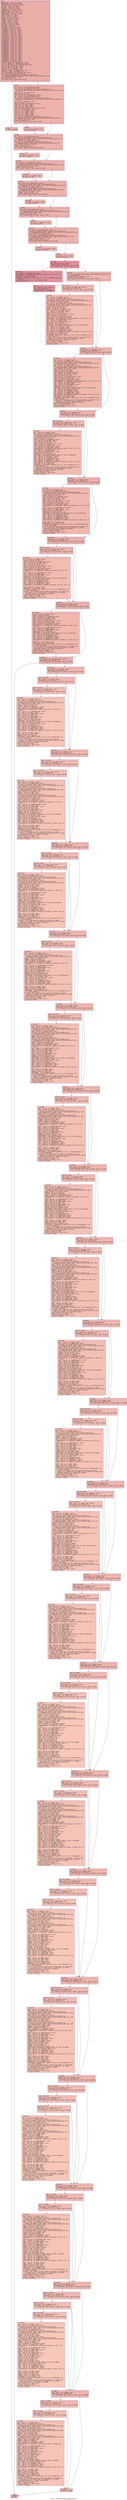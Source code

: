 digraph "CFG for '_Z8CommRecvR6Domainiiiiibb' function" {
	label="CFG for '_Z8CommRecvR6Domainiiiiibb' function";

	Node0x55707bc89cc0 [shape=record,color="#3d50c3ff", style=filled, fillcolor="#d0473d70" fontname="Courier",label="{entry:\l|  %domain.addr = alloca ptr, align 8\l  %msgType.addr = alloca i32, align 4\l  %xferFields.addr = alloca i32, align 4\l  %dx.addr = alloca i32, align 4\l  %dy.addr = alloca i32, align 4\l  %dz.addr = alloca i32, align 4\l  %doRecv.addr = alloca i8, align 1\l  %planeOnly.addr = alloca i8, align 1\l  %myRank = alloca i32, align 4\l  %maxPlaneComm = alloca i32, align 4\l  %maxEdgeComm = alloca i32, align 4\l  %pmsg = alloca i32, align 4\l  %emsg = alloca i32, align 4\l  %cmsg = alloca i32, align 4\l  %baseType = alloca ptr, align 8\l  %rowMin = alloca i8, align 1\l  %rowMax = alloca i8, align 1\l  %colMin = alloca i8, align 1\l  %colMax = alloca i8, align 1\l  %planeMin = alloca i8, align 1\l  %planeMax = alloca i8, align 1\l  %i = alloca i32, align 4\l  %fromRank = alloca i32, align 4\l  %recvCount = alloca i32, align 4\l  %fromRank55 = alloca i32, align 4\l  %recvCount59 = alloca i32, align 4\l  %fromRank76 = alloca i32, align 4\l  %recvCount79 = alloca i32, align 4\l  %fromRank94 = alloca i32, align 4\l  %recvCount97 = alloca i32, align 4\l  %fromRank114 = alloca i32, align 4\l  %recvCount116 = alloca i32, align 4\l  %fromRank131 = alloca i32, align 4\l  %recvCount133 = alloca i32, align 4\l  %fromRank154 = alloca i32, align 4\l  %fromRank178 = alloca i32, align 4\l  %fromRank205 = alloca i32, align 4\l  %fromRank229 = alloca i32, align 4\l  %fromRank251 = alloca i32, align 4\l  %fromRank276 = alloca i32, align 4\l  %fromRank300 = alloca i32, align 4\l  %fromRank322 = alloca i32, align 4\l  %fromRank347 = alloca i32, align 4\l  %fromRank373 = alloca i32, align 4\l  %fromRank397 = alloca i32, align 4\l  %fromRank424 = alloca i32, align 4\l  %fromRank452 = alloca i32, align 4\l  %fromRank482 = alloca i32, align 4\l  %fromRank515 = alloca i32, align 4\l  %fromRank546 = alloca i32, align 4\l  %fromRank579 = alloca i32, align 4\l  %fromRank610 = alloca i32, align 4\l  %fromRank643 = alloca i32, align 4\l  %fromRank674 = alloca i32, align 4\l  store ptr %domain, ptr %domain.addr, align 8\l  store i32 %msgType, ptr %msgType.addr, align 4\l  store i32 %xferFields, ptr %xferFields.addr, align 4\l  store i32 %dx, ptr %dx.addr, align 4\l  store i32 %dy, ptr %dy.addr, align 4\l  store i32 %dz, ptr %dz.addr, align 4\l  %frombool = zext i1 %doRecv to i8\l  store i8 %frombool, ptr %doRecv.addr, align 1\l  %frombool1 = zext i1 %planeOnly to i8\l  store i8 %frombool1, ptr %planeOnly.addr, align 1\l  %0 = load ptr, ptr %domain.addr, align 8\l  %call = call noundef nonnull align 4 dereferenceable(4) ptr\l... @_ZN6Domain8numRanksEv(ptr noundef nonnull align 8 dereferenceable(1744) %0)\l  %1 = load i32, ptr %call, align 4\l  %cmp = icmp eq i32 %1, 1\l  br i1 %cmp, label %if.then, label %if.end\l|{<s0>T|<s1>F}}"];
	Node0x55707bc89cc0:s0 -> Node0x55707bc8e6c0[tooltip="entry -> if.then\nProbability 50.00%" ];
	Node0x55707bc89cc0:s1 -> Node0x55707bc8e790[tooltip="entry -> if.end\nProbability 50.00%" ];
	Node0x55707bc8e6c0 [shape=record,color="#3d50c3ff", style=filled, fillcolor="#d6524470" fontname="Courier",label="{if.then:\l|  br label %if.end699\l}"];
	Node0x55707bc8e6c0 -> Node0x55707bc8e910[tooltip="if.then -> if.end699\nProbability 100.00%" ];
	Node0x55707bc8e790 [shape=record,color="#3d50c3ff", style=filled, fillcolor="#d6524470" fontname="Courier",label="{if.end:\l|  %2 = load i32, ptr %xferFields.addr, align 4\l  %3 = load ptr, ptr %domain.addr, align 8\l  %call2 = call noundef nonnull align 4 dereferenceable(4) ptr\l... @_ZN6Domain12maxPlaneSizeEv(ptr noundef nonnull align 8 dereferenceable(1744)\l... %3)\l  %4 = load i32, ptr %call2, align 4\l  %mul = mul nsw i32 %2, %4\l  store i32 %mul, ptr %maxPlaneComm, align 4\l  %5 = load i32, ptr %xferFields.addr, align 4\l  %6 = load ptr, ptr %domain.addr, align 8\l  %call3 = call noundef nonnull align 4 dereferenceable(4) ptr\l... @_ZN6Domain11maxEdgeSizeEv(ptr noundef nonnull align 8 dereferenceable(1744)\l... %6)\l  %7 = load i32, ptr %call3, align 4\l  %mul4 = mul nsw i32 %5, %7\l  store i32 %mul4, ptr %maxEdgeComm, align 4\l  store i32 0, ptr %pmsg, align 4\l  store i32 0, ptr %emsg, align 4\l  store i32 0, ptr %cmsg, align 4\l  store ptr @ompi_mpi_double, ptr %baseType, align 8\l  store i8 1, ptr %planeMax, align 1\l  store i8 1, ptr %planeMin, align 1\l  store i8 1, ptr %colMax, align 1\l  store i8 1, ptr %colMin, align 1\l  store i8 1, ptr %rowMax, align 1\l  store i8 1, ptr %rowMin, align 1\l  %8 = load ptr, ptr %domain.addr, align 8\l  %call5 = call noundef nonnull align 4 dereferenceable(4) ptr\l... @_ZN6Domain6rowLocEv(ptr noundef nonnull align 8 dereferenceable(1744) %8)\l  %9 = load i32, ptr %call5, align 4\l  %cmp6 = icmp eq i32 %9, 0\l  br i1 %cmp6, label %if.then7, label %if.end8\l|{<s0>T|<s1>F}}"];
	Node0x55707bc8e790:s0 -> Node0x55707bc901f0[tooltip="if.end -> if.then7\nProbability 37.50%" ];
	Node0x55707bc8e790:s1 -> Node0x55707bc902a0[tooltip="if.end -> if.end8\nProbability 62.50%" ];
	Node0x55707bc901f0 [shape=record,color="#3d50c3ff", style=filled, fillcolor="#de614d70" fontname="Courier",label="{if.then7:\l|  store i8 0, ptr %rowMin, align 1\l  br label %if.end8\l}"];
	Node0x55707bc901f0 -> Node0x55707bc902a0[tooltip="if.then7 -> if.end8\nProbability 100.00%" ];
	Node0x55707bc902a0 [shape=record,color="#3d50c3ff", style=filled, fillcolor="#d6524470" fontname="Courier",label="{if.end8:\l|  %10 = load ptr, ptr %domain.addr, align 8\l  %call9 = call noundef nonnull align 4 dereferenceable(4) ptr\l... @_ZN6Domain6rowLocEv(ptr noundef nonnull align 8 dereferenceable(1744) %10)\l  %11 = load i32, ptr %call9, align 4\l  %12 = load ptr, ptr %domain.addr, align 8\l  %call10 = call noundef nonnull align 4 dereferenceable(4) ptr\l... @_ZN6Domain2tpEv(ptr noundef nonnull align 8 dereferenceable(1744) %12)\l  %13 = load i32, ptr %call10, align 4\l  %sub = sub nsw i32 %13, 1\l  %cmp11 = icmp eq i32 %11, %sub\l  br i1 %cmp11, label %if.then12, label %if.end13\l|{<s0>T|<s1>F}}"];
	Node0x55707bc902a0:s0 -> Node0x55707bc90bc0[tooltip="if.end8 -> if.then12\nProbability 50.00%" ];
	Node0x55707bc902a0:s1 -> Node0x55707bc90c10[tooltip="if.end8 -> if.end13\nProbability 50.00%" ];
	Node0x55707bc90bc0 [shape=record,color="#3d50c3ff", style=filled, fillcolor="#dc5d4a70" fontname="Courier",label="{if.then12:\l|  store i8 0, ptr %rowMax, align 1\l  br label %if.end13\l}"];
	Node0x55707bc90bc0 -> Node0x55707bc90c10[tooltip="if.then12 -> if.end13\nProbability 100.00%" ];
	Node0x55707bc90c10 [shape=record,color="#3d50c3ff", style=filled, fillcolor="#d6524470" fontname="Courier",label="{if.end13:\l|  %14 = load ptr, ptr %domain.addr, align 8\l  %call14 = call noundef nonnull align 4 dereferenceable(4) ptr\l... @_ZN6Domain6colLocEv(ptr noundef nonnull align 8 dereferenceable(1744) %14)\l  %15 = load i32, ptr %call14, align 4\l  %cmp15 = icmp eq i32 %15, 0\l  br i1 %cmp15, label %if.then16, label %if.end17\l|{<s0>T|<s1>F}}"];
	Node0x55707bc90c10:s0 -> Node0x55707bc91210[tooltip="if.end13 -> if.then16\nProbability 37.50%" ];
	Node0x55707bc90c10:s1 -> Node0x55707bc91260[tooltip="if.end13 -> if.end17\nProbability 62.50%" ];
	Node0x55707bc91210 [shape=record,color="#3d50c3ff", style=filled, fillcolor="#de614d70" fontname="Courier",label="{if.then16:\l|  store i8 0, ptr %colMin, align 1\l  br label %if.end17\l}"];
	Node0x55707bc91210 -> Node0x55707bc91260[tooltip="if.then16 -> if.end17\nProbability 100.00%" ];
	Node0x55707bc91260 [shape=record,color="#3d50c3ff", style=filled, fillcolor="#d6524470" fontname="Courier",label="{if.end17:\l|  %16 = load ptr, ptr %domain.addr, align 8\l  %call18 = call noundef nonnull align 4 dereferenceable(4) ptr\l... @_ZN6Domain6colLocEv(ptr noundef nonnull align 8 dereferenceable(1744) %16)\l  %17 = load i32, ptr %call18, align 4\l  %18 = load ptr, ptr %domain.addr, align 8\l  %call19 = call noundef nonnull align 4 dereferenceable(4) ptr\l... @_ZN6Domain2tpEv(ptr noundef nonnull align 8 dereferenceable(1744) %18)\l  %19 = load i32, ptr %call19, align 4\l  %sub20 = sub nsw i32 %19, 1\l  %cmp21 = icmp eq i32 %17, %sub20\l  br i1 %cmp21, label %if.then22, label %if.end23\l|{<s0>T|<s1>F}}"];
	Node0x55707bc91260:s0 -> Node0x55707bc8c150[tooltip="if.end17 -> if.then22\nProbability 50.00%" ];
	Node0x55707bc91260:s1 -> Node0x55707bc8c1a0[tooltip="if.end17 -> if.end23\nProbability 50.00%" ];
	Node0x55707bc8c150 [shape=record,color="#3d50c3ff", style=filled, fillcolor="#dc5d4a70" fontname="Courier",label="{if.then22:\l|  store i8 0, ptr %colMax, align 1\l  br label %if.end23\l}"];
	Node0x55707bc8c150 -> Node0x55707bc8c1a0[tooltip="if.then22 -> if.end23\nProbability 100.00%" ];
	Node0x55707bc8c1a0 [shape=record,color="#3d50c3ff", style=filled, fillcolor="#d6524470" fontname="Courier",label="{if.end23:\l|  %20 = load ptr, ptr %domain.addr, align 8\l  %call24 = call noundef nonnull align 4 dereferenceable(4) ptr\l... @_ZN6Domain8planeLocEv(ptr noundef nonnull align 8 dereferenceable(1744) %20)\l  %21 = load i32, ptr %call24, align 4\l  %cmp25 = icmp eq i32 %21, 0\l  br i1 %cmp25, label %if.then26, label %if.end27\l|{<s0>T|<s1>F}}"];
	Node0x55707bc8c1a0:s0 -> Node0x55707bc8c740[tooltip="if.end23 -> if.then26\nProbability 37.50%" ];
	Node0x55707bc8c1a0:s1 -> Node0x55707bc8c790[tooltip="if.end23 -> if.end27\nProbability 62.50%" ];
	Node0x55707bc8c740 [shape=record,color="#3d50c3ff", style=filled, fillcolor="#de614d70" fontname="Courier",label="{if.then26:\l|  store i8 0, ptr %planeMin, align 1\l  br label %if.end27\l}"];
	Node0x55707bc8c740 -> Node0x55707bc8c790[tooltip="if.then26 -> if.end27\nProbability 100.00%" ];
	Node0x55707bc8c790 [shape=record,color="#3d50c3ff", style=filled, fillcolor="#d6524470" fontname="Courier",label="{if.end27:\l|  %22 = load ptr, ptr %domain.addr, align 8\l  %call28 = call noundef nonnull align 4 dereferenceable(4) ptr\l... @_ZN6Domain8planeLocEv(ptr noundef nonnull align 8 dereferenceable(1744) %22)\l  %23 = load i32, ptr %call28, align 4\l  %24 = load ptr, ptr %domain.addr, align 8\l  %call29 = call noundef nonnull align 4 dereferenceable(4) ptr\l... @_ZN6Domain2tpEv(ptr noundef nonnull align 8 dereferenceable(1744) %24)\l  %25 = load i32, ptr %call29, align 4\l  %sub30 = sub nsw i32 %25, 1\l  %cmp31 = icmp eq i32 %23, %sub30\l  br i1 %cmp31, label %if.then32, label %if.end33\l|{<s0>T|<s1>F}}"];
	Node0x55707bc8c790:s0 -> Node0x55707bc937a0[tooltip="if.end27 -> if.then32\nProbability 50.00%" ];
	Node0x55707bc8c790:s1 -> Node0x55707bc937f0[tooltip="if.end27 -> if.end33\nProbability 50.00%" ];
	Node0x55707bc937a0 [shape=record,color="#3d50c3ff", style=filled, fillcolor="#dc5d4a70" fontname="Courier",label="{if.then32:\l|  store i8 0, ptr %planeMax, align 1\l  br label %if.end33\l}"];
	Node0x55707bc937a0 -> Node0x55707bc937f0[tooltip="if.then32 -> if.end33\nProbability 100.00%" ];
	Node0x55707bc937f0 [shape=record,color="#3d50c3ff", style=filled, fillcolor="#d6524470" fontname="Courier",label="{if.end33:\l|  store i32 0, ptr %i, align 4\l  br label %for.cond\l}"];
	Node0x55707bc937f0 -> Node0x55707bc93aa0[tooltip="if.end33 -> for.cond\nProbability 100.00%" ];
	Node0x55707bc93aa0 [shape=record,color="#b70d28ff", style=filled, fillcolor="#b70d2870" fontname="Courier",label="{for.cond:\l|  %26 = load i32, ptr %i, align 4\l  %cmp34 = icmp slt i32 %26, 26\l  br i1 %cmp34, label %for.body, label %for.end\l|{<s0>T|<s1>F}}"];
	Node0x55707bc93aa0:s0 -> Node0x55707bc94300[tooltip="for.cond -> for.body\nProbability 96.88%" ];
	Node0x55707bc93aa0:s1 -> Node0x55707bc94380[tooltip="for.cond -> for.end\nProbability 3.12%" ];
	Node0x55707bc94300 [shape=record,color="#b70d28ff", style=filled, fillcolor="#b70d2870" fontname="Courier",label="{for.body:\l|  %27 = load ptr, ptr %domain.addr, align 8\l  %recvRequest = getelementptr inbounds %class.Domain, ptr %27, i32 0, i32 2\l  %28 = load i32, ptr %i, align 4\l  %idxprom = sext i32 %28 to i64\l  %arrayidx = getelementptr inbounds [26 x ptr], ptr %recvRequest, i64 0, i64\l... %idxprom\l  store ptr @ompi_request_null, ptr %arrayidx, align 8\l  br label %for.inc\l}"];
	Node0x55707bc94300 -> Node0x55707bc94d80[tooltip="for.body -> for.inc\nProbability 100.00%" ];
	Node0x55707bc94d80 [shape=record,color="#b70d28ff", style=filled, fillcolor="#b70d2870" fontname="Courier",label="{for.inc:\l|  %29 = load i32, ptr %i, align 4\l  %inc = add nsw i32 %29, 1\l  store i32 %inc, ptr %i, align 4\l  br label %for.cond, !llvm.loop !6\l}"];
	Node0x55707bc94d80 -> Node0x55707bc93aa0[tooltip="for.inc -> for.cond\nProbability 100.00%" ];
	Node0x55707bc94380 [shape=record,color="#3d50c3ff", style=filled, fillcolor="#d6524470" fontname="Courier",label="{for.end:\l|  %call35 = call i32 @MPI_Comm_rank(ptr noundef @ompi_mpi_comm_world, ptr\l... noundef %myRank)\l  %30 = load i8, ptr %planeMin, align 1\l  %tobool = trunc i8 %30 to i1\l  br i1 %tobool, label %land.lhs.true, label %if.end52\l|{<s0>T|<s1>F}}"];
	Node0x55707bc94380:s0 -> Node0x55707bc95ec0[tooltip="for.end -> land.lhs.true\nProbability 50.00%" ];
	Node0x55707bc94380:s1 -> Node0x55707bc95f10[tooltip="for.end -> if.end52\nProbability 50.00%" ];
	Node0x55707bc95ec0 [shape=record,color="#3d50c3ff", style=filled, fillcolor="#dc5d4a70" fontname="Courier",label="{land.lhs.true:\l|  %31 = load i8, ptr %doRecv.addr, align 1\l  %tobool36 = trunc i8 %31 to i1\l  br i1 %tobool36, label %if.then37, label %if.end52\l|{<s0>T|<s1>F}}"];
	Node0x55707bc95ec0:s0 -> Node0x55707bc96190[tooltip="land.lhs.true -> if.then37\nProbability 50.00%" ];
	Node0x55707bc95ec0:s1 -> Node0x55707bc95f10[tooltip="land.lhs.true -> if.end52\nProbability 50.00%" ];
	Node0x55707bc96190 [shape=record,color="#3d50c3ff", style=filled, fillcolor="#e1675170" fontname="Courier",label="{if.then37:\l|  %32 = load i32, ptr %myRank, align 4\l  %33 = load ptr, ptr %domain.addr, align 8\l  %call38 = call noundef nonnull align 4 dereferenceable(4) ptr\l... @_ZN6Domain2tpEv(ptr noundef nonnull align 8 dereferenceable(1744) %33)\l  %34 = load i32, ptr %call38, align 4\l  %35 = load ptr, ptr %domain.addr, align 8\l  %call39 = call noundef nonnull align 4 dereferenceable(4) ptr\l... @_ZN6Domain2tpEv(ptr noundef nonnull align 8 dereferenceable(1744) %35)\l  %36 = load i32, ptr %call39, align 4\l  %mul40 = mul nsw i32 %34, %36\l  %sub41 = sub nsw i32 %32, %mul40\l  store i32 %sub41, ptr %fromRank, align 4\l  %37 = load i32, ptr %dx.addr, align 4\l  %38 = load i32, ptr %dy.addr, align 4\l  %mul42 = mul nsw i32 %37, %38\l  %39 = load i32, ptr %xferFields.addr, align 4\l  %mul43 = mul nsw i32 %mul42, %39\l  store i32 %mul43, ptr %recvCount, align 4\l  %40 = load ptr, ptr %domain.addr, align 8\l  %commDataRecv = getelementptr inbounds %class.Domain, ptr %40, i32 0, i32 1\l  %41 = load ptr, ptr %commDataRecv, align 8\l  %42 = load i32, ptr %pmsg, align 4\l  %43 = load i32, ptr %maxPlaneComm, align 4\l  %mul44 = mul nsw i32 %42, %43\l  %idxprom45 = sext i32 %mul44 to i64\l  %arrayidx46 = getelementptr inbounds double, ptr %41, i64 %idxprom45\l  %44 = load i32, ptr %recvCount, align 4\l  %45 = load ptr, ptr %baseType, align 8\l  %46 = load i32, ptr %fromRank, align 4\l  %47 = load i32, ptr %msgType.addr, align 4\l  %48 = load ptr, ptr %domain.addr, align 8\l  %recvRequest47 = getelementptr inbounds %class.Domain, ptr %48, i32 0, i32 2\l  %49 = load i32, ptr %pmsg, align 4\l  %idxprom48 = sext i32 %49 to i64\l  %arrayidx49 = getelementptr inbounds [26 x ptr], ptr %recvRequest47, i64 0,\l... i64 %idxprom48\l  %call50 = call i32 @MPI_Irecv(ptr noundef %arrayidx46, i32 noundef %44, ptr\l... noundef %45, i32 noundef %46, i32 noundef %47, ptr noundef\l... @ompi_mpi_comm_world, ptr noundef %arrayidx49)\l  %50 = load i32, ptr %pmsg, align 4\l  %inc51 = add nsw i32 %50, 1\l  store i32 %inc51, ptr %pmsg, align 4\l  br label %if.end52\l}"];
	Node0x55707bc96190 -> Node0x55707bc95f10[tooltip="if.then37 -> if.end52\nProbability 100.00%" ];
	Node0x55707bc95f10 [shape=record,color="#3d50c3ff", style=filled, fillcolor="#d6524470" fontname="Courier",label="{if.end52:\l|  %51 = load i8, ptr %planeMax, align 1\l  %tobool53 = trunc i8 %51 to i1\l  br i1 %tobool53, label %if.then54, label %if.end71\l|{<s0>T|<s1>F}}"];
	Node0x55707bc95f10:s0 -> Node0x55707bc98560[tooltip="if.end52 -> if.then54\nProbability 50.00%" ];
	Node0x55707bc95f10:s1 -> Node0x55707bc985b0[tooltip="if.end52 -> if.end71\nProbability 50.00%" ];
	Node0x55707bc98560 [shape=record,color="#3d50c3ff", style=filled, fillcolor="#dc5d4a70" fontname="Courier",label="{if.then54:\l|  %52 = load i32, ptr %myRank, align 4\l  %53 = load ptr, ptr %domain.addr, align 8\l  %call56 = call noundef nonnull align 4 dereferenceable(4) ptr\l... @_ZN6Domain2tpEv(ptr noundef nonnull align 8 dereferenceable(1744) %53)\l  %54 = load i32, ptr %call56, align 4\l  %55 = load ptr, ptr %domain.addr, align 8\l  %call57 = call noundef nonnull align 4 dereferenceable(4) ptr\l... @_ZN6Domain2tpEv(ptr noundef nonnull align 8 dereferenceable(1744) %55)\l  %56 = load i32, ptr %call57, align 4\l  %mul58 = mul nsw i32 %54, %56\l  %add = add nsw i32 %52, %mul58\l  store i32 %add, ptr %fromRank55, align 4\l  %57 = load i32, ptr %dx.addr, align 4\l  %58 = load i32, ptr %dy.addr, align 4\l  %mul60 = mul nsw i32 %57, %58\l  %59 = load i32, ptr %xferFields.addr, align 4\l  %mul61 = mul nsw i32 %mul60, %59\l  store i32 %mul61, ptr %recvCount59, align 4\l  %60 = load ptr, ptr %domain.addr, align 8\l  %commDataRecv62 = getelementptr inbounds %class.Domain, ptr %60, i32 0, i32 1\l  %61 = load ptr, ptr %commDataRecv62, align 8\l  %62 = load i32, ptr %pmsg, align 4\l  %63 = load i32, ptr %maxPlaneComm, align 4\l  %mul63 = mul nsw i32 %62, %63\l  %idxprom64 = sext i32 %mul63 to i64\l  %arrayidx65 = getelementptr inbounds double, ptr %61, i64 %idxprom64\l  %64 = load i32, ptr %recvCount59, align 4\l  %65 = load ptr, ptr %baseType, align 8\l  %66 = load i32, ptr %fromRank55, align 4\l  %67 = load i32, ptr %msgType.addr, align 4\l  %68 = load ptr, ptr %domain.addr, align 8\l  %recvRequest66 = getelementptr inbounds %class.Domain, ptr %68, i32 0, i32 2\l  %69 = load i32, ptr %pmsg, align 4\l  %idxprom67 = sext i32 %69 to i64\l  %arrayidx68 = getelementptr inbounds [26 x ptr], ptr %recvRequest66, i64 0,\l... i64 %idxprom67\l  %call69 = call i32 @MPI_Irecv(ptr noundef %arrayidx65, i32 noundef %64, ptr\l... noundef %65, i32 noundef %66, i32 noundef %67, ptr noundef\l... @ompi_mpi_comm_world, ptr noundef %arrayidx68)\l  %70 = load i32, ptr %pmsg, align 4\l  %inc70 = add nsw i32 %70, 1\l  store i32 %inc70, ptr %pmsg, align 4\l  br label %if.end71\l}"];
	Node0x55707bc98560 -> Node0x55707bc985b0[tooltip="if.then54 -> if.end71\nProbability 100.00%" ];
	Node0x55707bc985b0 [shape=record,color="#3d50c3ff", style=filled, fillcolor="#d6524470" fontname="Courier",label="{if.end71:\l|  %71 = load i8, ptr %rowMin, align 1\l  %tobool72 = trunc i8 %71 to i1\l  br i1 %tobool72, label %land.lhs.true73, label %if.end91\l|{<s0>T|<s1>F}}"];
	Node0x55707bc985b0:s0 -> Node0x55707bc9a150[tooltip="if.end71 -> land.lhs.true73\nProbability 50.00%" ];
	Node0x55707bc985b0:s1 -> Node0x55707bc9a1a0[tooltip="if.end71 -> if.end91\nProbability 50.00%" ];
	Node0x55707bc9a150 [shape=record,color="#3d50c3ff", style=filled, fillcolor="#dc5d4a70" fontname="Courier",label="{land.lhs.true73:\l|  %72 = load i8, ptr %doRecv.addr, align 1\l  %tobool74 = trunc i8 %72 to i1\l  br i1 %tobool74, label %if.then75, label %if.end91\l|{<s0>T|<s1>F}}"];
	Node0x55707bc9a150:s0 -> Node0x55707bc9a3f0[tooltip="land.lhs.true73 -> if.then75\nProbability 50.00%" ];
	Node0x55707bc9a150:s1 -> Node0x55707bc9a1a0[tooltip="land.lhs.true73 -> if.end91\nProbability 50.00%" ];
	Node0x55707bc9a3f0 [shape=record,color="#3d50c3ff", style=filled, fillcolor="#e1675170" fontname="Courier",label="{if.then75:\l|  %73 = load i32, ptr %myRank, align 4\l  %74 = load ptr, ptr %domain.addr, align 8\l  %call77 = call noundef nonnull align 4 dereferenceable(4) ptr\l... @_ZN6Domain2tpEv(ptr noundef nonnull align 8 dereferenceable(1744) %74)\l  %75 = load i32, ptr %call77, align 4\l  %sub78 = sub nsw i32 %73, %75\l  store i32 %sub78, ptr %fromRank76, align 4\l  %76 = load i32, ptr %dx.addr, align 4\l  %77 = load i32, ptr %dz.addr, align 4\l  %mul80 = mul nsw i32 %76, %77\l  %78 = load i32, ptr %xferFields.addr, align 4\l  %mul81 = mul nsw i32 %mul80, %78\l  store i32 %mul81, ptr %recvCount79, align 4\l  %79 = load ptr, ptr %domain.addr, align 8\l  %commDataRecv82 = getelementptr inbounds %class.Domain, ptr %79, i32 0, i32 1\l  %80 = load ptr, ptr %commDataRecv82, align 8\l  %81 = load i32, ptr %pmsg, align 4\l  %82 = load i32, ptr %maxPlaneComm, align 4\l  %mul83 = mul nsw i32 %81, %82\l  %idxprom84 = sext i32 %mul83 to i64\l  %arrayidx85 = getelementptr inbounds double, ptr %80, i64 %idxprom84\l  %83 = load i32, ptr %recvCount79, align 4\l  %84 = load ptr, ptr %baseType, align 8\l  %85 = load i32, ptr %fromRank76, align 4\l  %86 = load i32, ptr %msgType.addr, align 4\l  %87 = load ptr, ptr %domain.addr, align 8\l  %recvRequest86 = getelementptr inbounds %class.Domain, ptr %87, i32 0, i32 2\l  %88 = load i32, ptr %pmsg, align 4\l  %idxprom87 = sext i32 %88 to i64\l  %arrayidx88 = getelementptr inbounds [26 x ptr], ptr %recvRequest86, i64 0,\l... i64 %idxprom87\l  %call89 = call i32 @MPI_Irecv(ptr noundef %arrayidx85, i32 noundef %83, ptr\l... noundef %84, i32 noundef %85, i32 noundef %86, ptr noundef\l... @ompi_mpi_comm_world, ptr noundef %arrayidx88)\l  %89 = load i32, ptr %pmsg, align 4\l  %inc90 = add nsw i32 %89, 1\l  store i32 %inc90, ptr %pmsg, align 4\l  br label %if.end91\l}"];
	Node0x55707bc9a3f0 -> Node0x55707bc9a1a0[tooltip="if.then75 -> if.end91\nProbability 100.00%" ];
	Node0x55707bc9a1a0 [shape=record,color="#3d50c3ff", style=filled, fillcolor="#d6524470" fontname="Courier",label="{if.end91:\l|  %90 = load i8, ptr %rowMax, align 1\l  %tobool92 = trunc i8 %90 to i1\l  br i1 %tobool92, label %if.then93, label %if.end109\l|{<s0>T|<s1>F}}"];
	Node0x55707bc9a1a0:s0 -> Node0x55707bc9bc70[tooltip="if.end91 -> if.then93\nProbability 50.00%" ];
	Node0x55707bc9a1a0:s1 -> Node0x55707bc9bcc0[tooltip="if.end91 -> if.end109\nProbability 50.00%" ];
	Node0x55707bc9bc70 [shape=record,color="#3d50c3ff", style=filled, fillcolor="#dc5d4a70" fontname="Courier",label="{if.then93:\l|  %91 = load i32, ptr %myRank, align 4\l  %92 = load ptr, ptr %domain.addr, align 8\l  %call95 = call noundef nonnull align 4 dereferenceable(4) ptr\l... @_ZN6Domain2tpEv(ptr noundef nonnull align 8 dereferenceable(1744) %92)\l  %93 = load i32, ptr %call95, align 4\l  %add96 = add nsw i32 %91, %93\l  store i32 %add96, ptr %fromRank94, align 4\l  %94 = load i32, ptr %dx.addr, align 4\l  %95 = load i32, ptr %dz.addr, align 4\l  %mul98 = mul nsw i32 %94, %95\l  %96 = load i32, ptr %xferFields.addr, align 4\l  %mul99 = mul nsw i32 %mul98, %96\l  store i32 %mul99, ptr %recvCount97, align 4\l  %97 = load ptr, ptr %domain.addr, align 8\l  %commDataRecv100 = getelementptr inbounds %class.Domain, ptr %97, i32 0, i32\l... 1\l  %98 = load ptr, ptr %commDataRecv100, align 8\l  %99 = load i32, ptr %pmsg, align 4\l  %100 = load i32, ptr %maxPlaneComm, align 4\l  %mul101 = mul nsw i32 %99, %100\l  %idxprom102 = sext i32 %mul101 to i64\l  %arrayidx103 = getelementptr inbounds double, ptr %98, i64 %idxprom102\l  %101 = load i32, ptr %recvCount97, align 4\l  %102 = load ptr, ptr %baseType, align 8\l  %103 = load i32, ptr %fromRank94, align 4\l  %104 = load i32, ptr %msgType.addr, align 4\l  %105 = load ptr, ptr %domain.addr, align 8\l  %recvRequest104 = getelementptr inbounds %class.Domain, ptr %105, i32 0, i32\l... 2\l  %106 = load i32, ptr %pmsg, align 4\l  %idxprom105 = sext i32 %106 to i64\l  %arrayidx106 = getelementptr inbounds [26 x ptr], ptr %recvRequest104, i64\l... 0, i64 %idxprom105\l  %call107 = call i32 @MPI_Irecv(ptr noundef %arrayidx103, i32 noundef %101,\l... ptr noundef %102, i32 noundef %103, i32 noundef %104, ptr noundef\l... @ompi_mpi_comm_world, ptr noundef %arrayidx106)\l  %107 = load i32, ptr %pmsg, align 4\l  %inc108 = add nsw i32 %107, 1\l  store i32 %inc108, ptr %pmsg, align 4\l  br label %if.end109\l}"];
	Node0x55707bc9bc70 -> Node0x55707bc9bcc0[tooltip="if.then93 -> if.end109\nProbability 100.00%" ];
	Node0x55707bc9bcc0 [shape=record,color="#3d50c3ff", style=filled, fillcolor="#d6524470" fontname="Courier",label="{if.end109:\l|  %108 = load i8, ptr %colMin, align 1\l  %tobool110 = trunc i8 %108 to i1\l  br i1 %tobool110, label %land.lhs.true111, label %if.end128\l|{<s0>T|<s1>F}}"];
	Node0x55707bc9bcc0:s0 -> Node0x55707bc9dd40[tooltip="if.end109 -> land.lhs.true111\nProbability 50.00%" ];
	Node0x55707bc9bcc0:s1 -> Node0x55707bc91b00[tooltip="if.end109 -> if.end128\nProbability 50.00%" ];
	Node0x55707bc9dd40 [shape=record,color="#3d50c3ff", style=filled, fillcolor="#dc5d4a70" fontname="Courier",label="{land.lhs.true111:\l|  %109 = load i8, ptr %doRecv.addr, align 1\l  %tobool112 = trunc i8 %109 to i1\l  br i1 %tobool112, label %if.then113, label %if.end128\l|{<s0>T|<s1>F}}"];
	Node0x55707bc9dd40:s0 -> Node0x55707bc91d50[tooltip="land.lhs.true111 -> if.then113\nProbability 50.00%" ];
	Node0x55707bc9dd40:s1 -> Node0x55707bc91b00[tooltip="land.lhs.true111 -> if.end128\nProbability 50.00%" ];
	Node0x55707bc91d50 [shape=record,color="#3d50c3ff", style=filled, fillcolor="#e1675170" fontname="Courier",label="{if.then113:\l|  %110 = load i32, ptr %myRank, align 4\l  %sub115 = sub nsw i32 %110, 1\l  store i32 %sub115, ptr %fromRank114, align 4\l  %111 = load i32, ptr %dy.addr, align 4\l  %112 = load i32, ptr %dz.addr, align 4\l  %mul117 = mul nsw i32 %111, %112\l  %113 = load i32, ptr %xferFields.addr, align 4\l  %mul118 = mul nsw i32 %mul117, %113\l  store i32 %mul118, ptr %recvCount116, align 4\l  %114 = load ptr, ptr %domain.addr, align 8\l  %commDataRecv119 = getelementptr inbounds %class.Domain, ptr %114, i32 0,\l... i32 1\l  %115 = load ptr, ptr %commDataRecv119, align 8\l  %116 = load i32, ptr %pmsg, align 4\l  %117 = load i32, ptr %maxPlaneComm, align 4\l  %mul120 = mul nsw i32 %116, %117\l  %idxprom121 = sext i32 %mul120 to i64\l  %arrayidx122 = getelementptr inbounds double, ptr %115, i64 %idxprom121\l  %118 = load i32, ptr %recvCount116, align 4\l  %119 = load ptr, ptr %baseType, align 8\l  %120 = load i32, ptr %fromRank114, align 4\l  %121 = load i32, ptr %msgType.addr, align 4\l  %122 = load ptr, ptr %domain.addr, align 8\l  %recvRequest123 = getelementptr inbounds %class.Domain, ptr %122, i32 0, i32\l... 2\l  %123 = load i32, ptr %pmsg, align 4\l  %idxprom124 = sext i32 %123 to i64\l  %arrayidx125 = getelementptr inbounds [26 x ptr], ptr %recvRequest123, i64\l... 0, i64 %idxprom124\l  %call126 = call i32 @MPI_Irecv(ptr noundef %arrayidx122, i32 noundef %118,\l... ptr noundef %119, i32 noundef %120, i32 noundef %121, ptr noundef\l... @ompi_mpi_comm_world, ptr noundef %arrayidx125)\l  %124 = load i32, ptr %pmsg, align 4\l  %inc127 = add nsw i32 %124, 1\l  store i32 %inc127, ptr %pmsg, align 4\l  br label %if.end128\l}"];
	Node0x55707bc91d50 -> Node0x55707bc91b00[tooltip="if.then113 -> if.end128\nProbability 100.00%" ];
	Node0x55707bc91b00 [shape=record,color="#3d50c3ff", style=filled, fillcolor="#d6524470" fontname="Courier",label="{if.end128:\l|  %125 = load i8, ptr %colMax, align 1\l  %tobool129 = trunc i8 %125 to i1\l  br i1 %tobool129, label %if.then130, label %if.end145\l|{<s0>T|<s1>F}}"];
	Node0x55707bc91b00:s0 -> Node0x55707bc93370[tooltip="if.end128 -> if.then130\nProbability 50.00%" ];
	Node0x55707bc91b00:s1 -> Node0x55707bc933c0[tooltip="if.end128 -> if.end145\nProbability 50.00%" ];
	Node0x55707bc93370 [shape=record,color="#3d50c3ff", style=filled, fillcolor="#dc5d4a70" fontname="Courier",label="{if.then130:\l|  %126 = load i32, ptr %myRank, align 4\l  %add132 = add nsw i32 %126, 1\l  store i32 %add132, ptr %fromRank131, align 4\l  %127 = load i32, ptr %dy.addr, align 4\l  %128 = load i32, ptr %dz.addr, align 4\l  %mul134 = mul nsw i32 %127, %128\l  %129 = load i32, ptr %xferFields.addr, align 4\l  %mul135 = mul nsw i32 %mul134, %129\l  store i32 %mul135, ptr %recvCount133, align 4\l  %130 = load ptr, ptr %domain.addr, align 8\l  %commDataRecv136 = getelementptr inbounds %class.Domain, ptr %130, i32 0,\l... i32 1\l  %131 = load ptr, ptr %commDataRecv136, align 8\l  %132 = load i32, ptr %pmsg, align 4\l  %133 = load i32, ptr %maxPlaneComm, align 4\l  %mul137 = mul nsw i32 %132, %133\l  %idxprom138 = sext i32 %mul137 to i64\l  %arrayidx139 = getelementptr inbounds double, ptr %131, i64 %idxprom138\l  %134 = load i32, ptr %recvCount133, align 4\l  %135 = load ptr, ptr %baseType, align 8\l  %136 = load i32, ptr %fromRank131, align 4\l  %137 = load i32, ptr %msgType.addr, align 4\l  %138 = load ptr, ptr %domain.addr, align 8\l  %recvRequest140 = getelementptr inbounds %class.Domain, ptr %138, i32 0, i32\l... 2\l  %139 = load i32, ptr %pmsg, align 4\l  %idxprom141 = sext i32 %139 to i64\l  %arrayidx142 = getelementptr inbounds [26 x ptr], ptr %recvRequest140, i64\l... 0, i64 %idxprom141\l  %call143 = call i32 @MPI_Irecv(ptr noundef %arrayidx139, i32 noundef %134,\l... ptr noundef %135, i32 noundef %136, i32 noundef %137, ptr noundef\l... @ompi_mpi_comm_world, ptr noundef %arrayidx142)\l  %140 = load i32, ptr %pmsg, align 4\l  %inc144 = add nsw i32 %140, 1\l  store i32 %inc144, ptr %pmsg, align 4\l  br label %if.end145\l}"];
	Node0x55707bc93370 -> Node0x55707bc933c0[tooltip="if.then130 -> if.end145\nProbability 100.00%" ];
	Node0x55707bc933c0 [shape=record,color="#3d50c3ff", style=filled, fillcolor="#d6524470" fontname="Courier",label="{if.end145:\l|  %141 = load i8, ptr %planeOnly.addr, align 1\l  %tobool146 = trunc i8 %141 to i1\l  br i1 %tobool146, label %if.end699, label %if.then147\l|{<s0>T|<s1>F}}"];
	Node0x55707bc933c0:s0 -> Node0x55707bc8e910[tooltip="if.end145 -> if.end699\nProbability 50.00%" ];
	Node0x55707bc933c0:s1 -> Node0x55707bca2910[tooltip="if.end145 -> if.then147\nProbability 50.00%" ];
	Node0x55707bca2910 [shape=record,color="#3d50c3ff", style=filled, fillcolor="#dc5d4a70" fontname="Courier",label="{if.then147:\l|  %142 = load i8, ptr %rowMin, align 1\l  %tobool148 = trunc i8 %142 to i1\l  br i1 %tobool148, label %land.lhs.true149, label %if.end171\l|{<s0>T|<s1>F}}"];
	Node0x55707bca2910:s0 -> Node0x55707bca2b60[tooltip="if.then147 -> land.lhs.true149\nProbability 50.00%" ];
	Node0x55707bca2910:s1 -> Node0x55707bca2c00[tooltip="if.then147 -> if.end171\nProbability 50.00%" ];
	Node0x55707bca2b60 [shape=record,color="#3d50c3ff", style=filled, fillcolor="#e1675170" fontname="Courier",label="{land.lhs.true149:\l|  %143 = load i8, ptr %colMin, align 1\l  %tobool150 = trunc i8 %143 to i1\l  br i1 %tobool150, label %land.lhs.true151, label %if.end171\l|{<s0>T|<s1>F}}"];
	Node0x55707bca2b60:s0 -> Node0x55707bca2e80[tooltip="land.lhs.true149 -> land.lhs.true151\nProbability 50.00%" ];
	Node0x55707bca2b60:s1 -> Node0x55707bca2c00[tooltip="land.lhs.true149 -> if.end171\nProbability 50.00%" ];
	Node0x55707bca2e80 [shape=record,color="#3d50c3ff", style=filled, fillcolor="#e5705870" fontname="Courier",label="{land.lhs.true151:\l|  %144 = load i8, ptr %doRecv.addr, align 1\l  %tobool152 = trunc i8 %144 to i1\l  br i1 %tobool152, label %if.then153, label %if.end171\l|{<s0>T|<s1>F}}"];
	Node0x55707bca2e80:s0 -> Node0x55707bca30a0[tooltip="land.lhs.true151 -> if.then153\nProbability 50.00%" ];
	Node0x55707bca2e80:s1 -> Node0x55707bca2c00[tooltip="land.lhs.true151 -> if.end171\nProbability 50.00%" ];
	Node0x55707bca30a0 [shape=record,color="#3d50c3ff", style=filled, fillcolor="#e8765c70" fontname="Courier",label="{if.then153:\l|  %145 = load i32, ptr %myRank, align 4\l  %146 = load ptr, ptr %domain.addr, align 8\l  %call155 = call noundef nonnull align 4 dereferenceable(4) ptr\l... @_ZN6Domain2tpEv(ptr noundef nonnull align 8 dereferenceable(1744) %146)\l  %147 = load i32, ptr %call155, align 4\l  %sub156 = sub nsw i32 %145, %147\l  %sub157 = sub nsw i32 %sub156, 1\l  store i32 %sub157, ptr %fromRank154, align 4\l  %148 = load ptr, ptr %domain.addr, align 8\l  %commDataRecv158 = getelementptr inbounds %class.Domain, ptr %148, i32 0,\l... i32 1\l  %149 = load ptr, ptr %commDataRecv158, align 8\l  %150 = load i32, ptr %pmsg, align 4\l  %151 = load i32, ptr %maxPlaneComm, align 4\l  %mul159 = mul nsw i32 %150, %151\l  %152 = load i32, ptr %emsg, align 4\l  %153 = load i32, ptr %maxEdgeComm, align 4\l  %mul160 = mul nsw i32 %152, %153\l  %add161 = add nsw i32 %mul159, %mul160\l  %idxprom162 = sext i32 %add161 to i64\l  %arrayidx163 = getelementptr inbounds double, ptr %149, i64 %idxprom162\l  %154 = load i32, ptr %dz.addr, align 4\l  %155 = load i32, ptr %xferFields.addr, align 4\l  %mul164 = mul nsw i32 %154, %155\l  %156 = load ptr, ptr %baseType, align 8\l  %157 = load i32, ptr %fromRank154, align 4\l  %158 = load i32, ptr %msgType.addr, align 4\l  %159 = load ptr, ptr %domain.addr, align 8\l  %recvRequest165 = getelementptr inbounds %class.Domain, ptr %159, i32 0, i32\l... 2\l  %160 = load i32, ptr %pmsg, align 4\l  %161 = load i32, ptr %emsg, align 4\l  %add166 = add nsw i32 %160, %161\l  %idxprom167 = sext i32 %add166 to i64\l  %arrayidx168 = getelementptr inbounds [26 x ptr], ptr %recvRequest165, i64\l... 0, i64 %idxprom167\l  %call169 = call i32 @MPI_Irecv(ptr noundef %arrayidx163, i32 noundef\l... %mul164, ptr noundef %156, i32 noundef %157, i32 noundef %158, ptr noundef\l... @ompi_mpi_comm_world, ptr noundef %arrayidx168)\l  %162 = load i32, ptr %emsg, align 4\l  %inc170 = add nsw i32 %162, 1\l  store i32 %inc170, ptr %emsg, align 4\l  br label %if.end171\l}"];
	Node0x55707bca30a0 -> Node0x55707bca2c00[tooltip="if.then153 -> if.end171\nProbability 100.00%" ];
	Node0x55707bca2c00 [shape=record,color="#3d50c3ff", style=filled, fillcolor="#dc5d4a70" fontname="Courier",label="{if.end171:\l|  %163 = load i8, ptr %rowMin, align 1\l  %tobool172 = trunc i8 %163 to i1\l  br i1 %tobool172, label %land.lhs.true173, label %if.end198\l|{<s0>T|<s1>F}}"];
	Node0x55707bca2c00:s0 -> Node0x55707bca4ac0[tooltip="if.end171 -> land.lhs.true173\nProbability 50.00%" ];
	Node0x55707bca2c00:s1 -> Node0x55707bca4b60[tooltip="if.end171 -> if.end198\nProbability 50.00%" ];
	Node0x55707bca4ac0 [shape=record,color="#3d50c3ff", style=filled, fillcolor="#e1675170" fontname="Courier",label="{land.lhs.true173:\l|  %164 = load i8, ptr %planeMin, align 1\l  %tobool174 = trunc i8 %164 to i1\l  br i1 %tobool174, label %land.lhs.true175, label %if.end198\l|{<s0>T|<s1>F}}"];
	Node0x55707bca4ac0:s0 -> Node0x55707bca4de0[tooltip="land.lhs.true173 -> land.lhs.true175\nProbability 50.00%" ];
	Node0x55707bca4ac0:s1 -> Node0x55707bca4b60[tooltip="land.lhs.true173 -> if.end198\nProbability 50.00%" ];
	Node0x55707bca4de0 [shape=record,color="#3d50c3ff", style=filled, fillcolor="#e5705870" fontname="Courier",label="{land.lhs.true175:\l|  %165 = load i8, ptr %doRecv.addr, align 1\l  %tobool176 = trunc i8 %165 to i1\l  br i1 %tobool176, label %if.then177, label %if.end198\l|{<s0>T|<s1>F}}"];
	Node0x55707bca4de0:s0 -> Node0x55707bca5000[tooltip="land.lhs.true175 -> if.then177\nProbability 50.00%" ];
	Node0x55707bca4de0:s1 -> Node0x55707bca4b60[tooltip="land.lhs.true175 -> if.end198\nProbability 50.00%" ];
	Node0x55707bca5000 [shape=record,color="#3d50c3ff", style=filled, fillcolor="#e8765c70" fontname="Courier",label="{if.then177:\l|  %166 = load i32, ptr %myRank, align 4\l  %167 = load ptr, ptr %domain.addr, align 8\l  %call179 = call noundef nonnull align 4 dereferenceable(4) ptr\l... @_ZN6Domain2tpEv(ptr noundef nonnull align 8 dereferenceable(1744) %167)\l  %168 = load i32, ptr %call179, align 4\l  %169 = load ptr, ptr %domain.addr, align 8\l  %call180 = call noundef nonnull align 4 dereferenceable(4) ptr\l... @_ZN6Domain2tpEv(ptr noundef nonnull align 8 dereferenceable(1744) %169)\l  %170 = load i32, ptr %call180, align 4\l  %mul181 = mul nsw i32 %168, %170\l  %sub182 = sub nsw i32 %166, %mul181\l  %171 = load ptr, ptr %domain.addr, align 8\l  %call183 = call noundef nonnull align 4 dereferenceable(4) ptr\l... @_ZN6Domain2tpEv(ptr noundef nonnull align 8 dereferenceable(1744) %171)\l  %172 = load i32, ptr %call183, align 4\l  %sub184 = sub nsw i32 %sub182, %172\l  store i32 %sub184, ptr %fromRank178, align 4\l  %173 = load ptr, ptr %domain.addr, align 8\l  %commDataRecv185 = getelementptr inbounds %class.Domain, ptr %173, i32 0,\l... i32 1\l  %174 = load ptr, ptr %commDataRecv185, align 8\l  %175 = load i32, ptr %pmsg, align 4\l  %176 = load i32, ptr %maxPlaneComm, align 4\l  %mul186 = mul nsw i32 %175, %176\l  %177 = load i32, ptr %emsg, align 4\l  %178 = load i32, ptr %maxEdgeComm, align 4\l  %mul187 = mul nsw i32 %177, %178\l  %add188 = add nsw i32 %mul186, %mul187\l  %idxprom189 = sext i32 %add188 to i64\l  %arrayidx190 = getelementptr inbounds double, ptr %174, i64 %idxprom189\l  %179 = load i32, ptr %dx.addr, align 4\l  %180 = load i32, ptr %xferFields.addr, align 4\l  %mul191 = mul nsw i32 %179, %180\l  %181 = load ptr, ptr %baseType, align 8\l  %182 = load i32, ptr %fromRank178, align 4\l  %183 = load i32, ptr %msgType.addr, align 4\l  %184 = load ptr, ptr %domain.addr, align 8\l  %recvRequest192 = getelementptr inbounds %class.Domain, ptr %184, i32 0, i32\l... 2\l  %185 = load i32, ptr %pmsg, align 4\l  %186 = load i32, ptr %emsg, align 4\l  %add193 = add nsw i32 %185, %186\l  %idxprom194 = sext i32 %add193 to i64\l  %arrayidx195 = getelementptr inbounds [26 x ptr], ptr %recvRequest192, i64\l... 0, i64 %idxprom194\l  %call196 = call i32 @MPI_Irecv(ptr noundef %arrayidx190, i32 noundef\l... %mul191, ptr noundef %181, i32 noundef %182, i32 noundef %183, ptr noundef\l... @ompi_mpi_comm_world, ptr noundef %arrayidx195)\l  %187 = load i32, ptr %emsg, align 4\l  %inc197 = add nsw i32 %187, 1\l  store i32 %inc197, ptr %emsg, align 4\l  br label %if.end198\l}"];
	Node0x55707bca5000 -> Node0x55707bca4b60[tooltip="if.then177 -> if.end198\nProbability 100.00%" ];
	Node0x55707bca4b60 [shape=record,color="#3d50c3ff", style=filled, fillcolor="#dc5d4a70" fontname="Courier",label="{if.end198:\l|  %188 = load i8, ptr %colMin, align 1\l  %tobool199 = trunc i8 %188 to i1\l  br i1 %tobool199, label %land.lhs.true200, label %if.end224\l|{<s0>T|<s1>F}}"];
	Node0x55707bca4b60:s0 -> Node0x55707bca6ef0[tooltip="if.end198 -> land.lhs.true200\nProbability 50.00%" ];
	Node0x55707bca4b60:s1 -> Node0x55707bca6f90[tooltip="if.end198 -> if.end224\nProbability 50.00%" ];
	Node0x55707bca6ef0 [shape=record,color="#3d50c3ff", style=filled, fillcolor="#e1675170" fontname="Courier",label="{land.lhs.true200:\l|  %189 = load i8, ptr %planeMin, align 1\l  %tobool201 = trunc i8 %189 to i1\l  br i1 %tobool201, label %land.lhs.true202, label %if.end224\l|{<s0>T|<s1>F}}"];
	Node0x55707bca6ef0:s0 -> Node0x55707bca7210[tooltip="land.lhs.true200 -> land.lhs.true202\nProbability 50.00%" ];
	Node0x55707bca6ef0:s1 -> Node0x55707bca6f90[tooltip="land.lhs.true200 -> if.end224\nProbability 50.00%" ];
	Node0x55707bca7210 [shape=record,color="#3d50c3ff", style=filled, fillcolor="#e5705870" fontname="Courier",label="{land.lhs.true202:\l|  %190 = load i8, ptr %doRecv.addr, align 1\l  %tobool203 = trunc i8 %190 to i1\l  br i1 %tobool203, label %if.then204, label %if.end224\l|{<s0>T|<s1>F}}"];
	Node0x55707bca7210:s0 -> Node0x55707bca7430[tooltip="land.lhs.true202 -> if.then204\nProbability 50.00%" ];
	Node0x55707bca7210:s1 -> Node0x55707bca6f90[tooltip="land.lhs.true202 -> if.end224\nProbability 50.00%" ];
	Node0x55707bca7430 [shape=record,color="#3d50c3ff", style=filled, fillcolor="#e8765c70" fontname="Courier",label="{if.then204:\l|  %191 = load i32, ptr %myRank, align 4\l  %192 = load ptr, ptr %domain.addr, align 8\l  %call206 = call noundef nonnull align 4 dereferenceable(4) ptr\l... @_ZN6Domain2tpEv(ptr noundef nonnull align 8 dereferenceable(1744) %192)\l  %193 = load i32, ptr %call206, align 4\l  %194 = load ptr, ptr %domain.addr, align 8\l  %call207 = call noundef nonnull align 4 dereferenceable(4) ptr\l... @_ZN6Domain2tpEv(ptr noundef nonnull align 8 dereferenceable(1744) %194)\l  %195 = load i32, ptr %call207, align 4\l  %mul208 = mul nsw i32 %193, %195\l  %sub209 = sub nsw i32 %191, %mul208\l  %sub210 = sub nsw i32 %sub209, 1\l  store i32 %sub210, ptr %fromRank205, align 4\l  %196 = load ptr, ptr %domain.addr, align 8\l  %commDataRecv211 = getelementptr inbounds %class.Domain, ptr %196, i32 0,\l... i32 1\l  %197 = load ptr, ptr %commDataRecv211, align 8\l  %198 = load i32, ptr %pmsg, align 4\l  %199 = load i32, ptr %maxPlaneComm, align 4\l  %mul212 = mul nsw i32 %198, %199\l  %200 = load i32, ptr %emsg, align 4\l  %201 = load i32, ptr %maxEdgeComm, align 4\l  %mul213 = mul nsw i32 %200, %201\l  %add214 = add nsw i32 %mul212, %mul213\l  %idxprom215 = sext i32 %add214 to i64\l  %arrayidx216 = getelementptr inbounds double, ptr %197, i64 %idxprom215\l  %202 = load i32, ptr %dy.addr, align 4\l  %203 = load i32, ptr %xferFields.addr, align 4\l  %mul217 = mul nsw i32 %202, %203\l  %204 = load ptr, ptr %baseType, align 8\l  %205 = load i32, ptr %fromRank205, align 4\l  %206 = load i32, ptr %msgType.addr, align 4\l  %207 = load ptr, ptr %domain.addr, align 8\l  %recvRequest218 = getelementptr inbounds %class.Domain, ptr %207, i32 0, i32\l... 2\l  %208 = load i32, ptr %pmsg, align 4\l  %209 = load i32, ptr %emsg, align 4\l  %add219 = add nsw i32 %208, %209\l  %idxprom220 = sext i32 %add219 to i64\l  %arrayidx221 = getelementptr inbounds [26 x ptr], ptr %recvRequest218, i64\l... 0, i64 %idxprom220\l  %call222 = call i32 @MPI_Irecv(ptr noundef %arrayidx216, i32 noundef\l... %mul217, ptr noundef %204, i32 noundef %205, i32 noundef %206, ptr noundef\l... @ompi_mpi_comm_world, ptr noundef %arrayidx221)\l  %210 = load i32, ptr %emsg, align 4\l  %inc223 = add nsw i32 %210, 1\l  store i32 %inc223, ptr %emsg, align 4\l  br label %if.end224\l}"];
	Node0x55707bca7430 -> Node0x55707bca6f90[tooltip="if.then204 -> if.end224\nProbability 100.00%" ];
	Node0x55707bca6f90 [shape=record,color="#3d50c3ff", style=filled, fillcolor="#dc5d4a70" fontname="Courier",label="{if.end224:\l|  %211 = load i8, ptr %rowMax, align 1\l  %tobool225 = trunc i8 %211 to i1\l  br i1 %tobool225, label %land.lhs.true226, label %if.end246\l|{<s0>T|<s1>F}}"];
	Node0x55707bca6f90:s0 -> Node0x55707bcaa110[tooltip="if.end224 -> land.lhs.true226\nProbability 50.00%" ];
	Node0x55707bca6f90:s1 -> Node0x55707bcaa1b0[tooltip="if.end224 -> if.end246\nProbability 50.00%" ];
	Node0x55707bcaa110 [shape=record,color="#3d50c3ff", style=filled, fillcolor="#e1675170" fontname="Courier",label="{land.lhs.true226:\l|  %212 = load i8, ptr %colMax, align 1\l  %tobool227 = trunc i8 %212 to i1\l  br i1 %tobool227, label %if.then228, label %if.end246\l|{<s0>T|<s1>F}}"];
	Node0x55707bcaa110:s0 -> Node0x55707bcaa400[tooltip="land.lhs.true226 -> if.then228\nProbability 50.00%" ];
	Node0x55707bcaa110:s1 -> Node0x55707bcaa1b0[tooltip="land.lhs.true226 -> if.end246\nProbability 50.00%" ];
	Node0x55707bcaa400 [shape=record,color="#3d50c3ff", style=filled, fillcolor="#e5705870" fontname="Courier",label="{if.then228:\l|  %213 = load i32, ptr %myRank, align 4\l  %214 = load ptr, ptr %domain.addr, align 8\l  %call230 = call noundef nonnull align 4 dereferenceable(4) ptr\l... @_ZN6Domain2tpEv(ptr noundef nonnull align 8 dereferenceable(1744) %214)\l  %215 = load i32, ptr %call230, align 4\l  %add231 = add nsw i32 %213, %215\l  %add232 = add nsw i32 %add231, 1\l  store i32 %add232, ptr %fromRank229, align 4\l  %216 = load ptr, ptr %domain.addr, align 8\l  %commDataRecv233 = getelementptr inbounds %class.Domain, ptr %216, i32 0,\l... i32 1\l  %217 = load ptr, ptr %commDataRecv233, align 8\l  %218 = load i32, ptr %pmsg, align 4\l  %219 = load i32, ptr %maxPlaneComm, align 4\l  %mul234 = mul nsw i32 %218, %219\l  %220 = load i32, ptr %emsg, align 4\l  %221 = load i32, ptr %maxEdgeComm, align 4\l  %mul235 = mul nsw i32 %220, %221\l  %add236 = add nsw i32 %mul234, %mul235\l  %idxprom237 = sext i32 %add236 to i64\l  %arrayidx238 = getelementptr inbounds double, ptr %217, i64 %idxprom237\l  %222 = load i32, ptr %dz.addr, align 4\l  %223 = load i32, ptr %xferFields.addr, align 4\l  %mul239 = mul nsw i32 %222, %223\l  %224 = load ptr, ptr %baseType, align 8\l  %225 = load i32, ptr %fromRank229, align 4\l  %226 = load i32, ptr %msgType.addr, align 4\l  %227 = load ptr, ptr %domain.addr, align 8\l  %recvRequest240 = getelementptr inbounds %class.Domain, ptr %227, i32 0, i32\l... 2\l  %228 = load i32, ptr %pmsg, align 4\l  %229 = load i32, ptr %emsg, align 4\l  %add241 = add nsw i32 %228, %229\l  %idxprom242 = sext i32 %add241 to i64\l  %arrayidx243 = getelementptr inbounds [26 x ptr], ptr %recvRequest240, i64\l... 0, i64 %idxprom242\l  %call244 = call i32 @MPI_Irecv(ptr noundef %arrayidx238, i32 noundef\l... %mul239, ptr noundef %224, i32 noundef %225, i32 noundef %226, ptr noundef\l... @ompi_mpi_comm_world, ptr noundef %arrayidx243)\l  %230 = load i32, ptr %emsg, align 4\l  %inc245 = add nsw i32 %230, 1\l  store i32 %inc245, ptr %emsg, align 4\l  br label %if.end246\l}"];
	Node0x55707bcaa400 -> Node0x55707bcaa1b0[tooltip="if.then228 -> if.end246\nProbability 100.00%" ];
	Node0x55707bcaa1b0 [shape=record,color="#3d50c3ff", style=filled, fillcolor="#dc5d4a70" fontname="Courier",label="{if.end246:\l|  %231 = load i8, ptr %rowMax, align 1\l  %tobool247 = trunc i8 %231 to i1\l  br i1 %tobool247, label %land.lhs.true248, label %if.end271\l|{<s0>T|<s1>F}}"];
	Node0x55707bcaa1b0:s0 -> Node0x55707bcabe20[tooltip="if.end246 -> land.lhs.true248\nProbability 50.00%" ];
	Node0x55707bcaa1b0:s1 -> Node0x55707bcabec0[tooltip="if.end246 -> if.end271\nProbability 50.00%" ];
	Node0x55707bcabe20 [shape=record,color="#3d50c3ff", style=filled, fillcolor="#e1675170" fontname="Courier",label="{land.lhs.true248:\l|  %232 = load i8, ptr %planeMax, align 1\l  %tobool249 = trunc i8 %232 to i1\l  br i1 %tobool249, label %if.then250, label %if.end271\l|{<s0>T|<s1>F}}"];
	Node0x55707bcabe20:s0 -> Node0x55707bcac110[tooltip="land.lhs.true248 -> if.then250\nProbability 50.00%" ];
	Node0x55707bcabe20:s1 -> Node0x55707bcabec0[tooltip="land.lhs.true248 -> if.end271\nProbability 50.00%" ];
	Node0x55707bcac110 [shape=record,color="#3d50c3ff", style=filled, fillcolor="#e5705870" fontname="Courier",label="{if.then250:\l|  %233 = load i32, ptr %myRank, align 4\l  %234 = load ptr, ptr %domain.addr, align 8\l  %call252 = call noundef nonnull align 4 dereferenceable(4) ptr\l... @_ZN6Domain2tpEv(ptr noundef nonnull align 8 dereferenceable(1744) %234)\l  %235 = load i32, ptr %call252, align 4\l  %236 = load ptr, ptr %domain.addr, align 8\l  %call253 = call noundef nonnull align 4 dereferenceable(4) ptr\l... @_ZN6Domain2tpEv(ptr noundef nonnull align 8 dereferenceable(1744) %236)\l  %237 = load i32, ptr %call253, align 4\l  %mul254 = mul nsw i32 %235, %237\l  %add255 = add nsw i32 %233, %mul254\l  %238 = load ptr, ptr %domain.addr, align 8\l  %call256 = call noundef nonnull align 4 dereferenceable(4) ptr\l... @_ZN6Domain2tpEv(ptr noundef nonnull align 8 dereferenceable(1744) %238)\l  %239 = load i32, ptr %call256, align 4\l  %add257 = add nsw i32 %add255, %239\l  store i32 %add257, ptr %fromRank251, align 4\l  %240 = load ptr, ptr %domain.addr, align 8\l  %commDataRecv258 = getelementptr inbounds %class.Domain, ptr %240, i32 0,\l... i32 1\l  %241 = load ptr, ptr %commDataRecv258, align 8\l  %242 = load i32, ptr %pmsg, align 4\l  %243 = load i32, ptr %maxPlaneComm, align 4\l  %mul259 = mul nsw i32 %242, %243\l  %244 = load i32, ptr %emsg, align 4\l  %245 = load i32, ptr %maxEdgeComm, align 4\l  %mul260 = mul nsw i32 %244, %245\l  %add261 = add nsw i32 %mul259, %mul260\l  %idxprom262 = sext i32 %add261 to i64\l  %arrayidx263 = getelementptr inbounds double, ptr %241, i64 %idxprom262\l  %246 = load i32, ptr %dx.addr, align 4\l  %247 = load i32, ptr %xferFields.addr, align 4\l  %mul264 = mul nsw i32 %246, %247\l  %248 = load ptr, ptr %baseType, align 8\l  %249 = load i32, ptr %fromRank251, align 4\l  %250 = load i32, ptr %msgType.addr, align 4\l  %251 = load ptr, ptr %domain.addr, align 8\l  %recvRequest265 = getelementptr inbounds %class.Domain, ptr %251, i32 0, i32\l... 2\l  %252 = load i32, ptr %pmsg, align 4\l  %253 = load i32, ptr %emsg, align 4\l  %add266 = add nsw i32 %252, %253\l  %idxprom267 = sext i32 %add266 to i64\l  %arrayidx268 = getelementptr inbounds [26 x ptr], ptr %recvRequest265, i64\l... 0, i64 %idxprom267\l  %call269 = call i32 @MPI_Irecv(ptr noundef %arrayidx263, i32 noundef\l... %mul264, ptr noundef %248, i32 noundef %249, i32 noundef %250, ptr noundef\l... @ompi_mpi_comm_world, ptr noundef %arrayidx268)\l  %254 = load i32, ptr %emsg, align 4\l  %inc270 = add nsw i32 %254, 1\l  store i32 %inc270, ptr %emsg, align 4\l  br label %if.end271\l}"];
	Node0x55707bcac110 -> Node0x55707bcabec0[tooltip="if.then250 -> if.end271\nProbability 100.00%" ];
	Node0x55707bcabec0 [shape=record,color="#3d50c3ff", style=filled, fillcolor="#dc5d4a70" fontname="Courier",label="{if.end271:\l|  %255 = load i8, ptr %colMax, align 1\l  %tobool272 = trunc i8 %255 to i1\l  br i1 %tobool272, label %land.lhs.true273, label %if.end295\l|{<s0>T|<s1>F}}"];
	Node0x55707bcabec0:s0 -> Node0x55707bcae000[tooltip="if.end271 -> land.lhs.true273\nProbability 50.00%" ];
	Node0x55707bcabec0:s1 -> Node0x55707bcae0a0[tooltip="if.end271 -> if.end295\nProbability 50.00%" ];
	Node0x55707bcae000 [shape=record,color="#3d50c3ff", style=filled, fillcolor="#e1675170" fontname="Courier",label="{land.lhs.true273:\l|  %256 = load i8, ptr %planeMax, align 1\l  %tobool274 = trunc i8 %256 to i1\l  br i1 %tobool274, label %if.then275, label %if.end295\l|{<s0>T|<s1>F}}"];
	Node0x55707bcae000:s0 -> Node0x55707bcae2f0[tooltip="land.lhs.true273 -> if.then275\nProbability 50.00%" ];
	Node0x55707bcae000:s1 -> Node0x55707bcae0a0[tooltip="land.lhs.true273 -> if.end295\nProbability 50.00%" ];
	Node0x55707bcae2f0 [shape=record,color="#3d50c3ff", style=filled, fillcolor="#e5705870" fontname="Courier",label="{if.then275:\l|  %257 = load i32, ptr %myRank, align 4\l  %258 = load ptr, ptr %domain.addr, align 8\l  %call277 = call noundef nonnull align 4 dereferenceable(4) ptr\l... @_ZN6Domain2tpEv(ptr noundef nonnull align 8 dereferenceable(1744) %258)\l  %259 = load i32, ptr %call277, align 4\l  %260 = load ptr, ptr %domain.addr, align 8\l  %call278 = call noundef nonnull align 4 dereferenceable(4) ptr\l... @_ZN6Domain2tpEv(ptr noundef nonnull align 8 dereferenceable(1744) %260)\l  %261 = load i32, ptr %call278, align 4\l  %mul279 = mul nsw i32 %259, %261\l  %add280 = add nsw i32 %257, %mul279\l  %add281 = add nsw i32 %add280, 1\l  store i32 %add281, ptr %fromRank276, align 4\l  %262 = load ptr, ptr %domain.addr, align 8\l  %commDataRecv282 = getelementptr inbounds %class.Domain, ptr %262, i32 0,\l... i32 1\l  %263 = load ptr, ptr %commDataRecv282, align 8\l  %264 = load i32, ptr %pmsg, align 4\l  %265 = load i32, ptr %maxPlaneComm, align 4\l  %mul283 = mul nsw i32 %264, %265\l  %266 = load i32, ptr %emsg, align 4\l  %267 = load i32, ptr %maxEdgeComm, align 4\l  %mul284 = mul nsw i32 %266, %267\l  %add285 = add nsw i32 %mul283, %mul284\l  %idxprom286 = sext i32 %add285 to i64\l  %arrayidx287 = getelementptr inbounds double, ptr %263, i64 %idxprom286\l  %268 = load i32, ptr %dy.addr, align 4\l  %269 = load i32, ptr %xferFields.addr, align 4\l  %mul288 = mul nsw i32 %268, %269\l  %270 = load ptr, ptr %baseType, align 8\l  %271 = load i32, ptr %fromRank276, align 4\l  %272 = load i32, ptr %msgType.addr, align 4\l  %273 = load ptr, ptr %domain.addr, align 8\l  %recvRequest289 = getelementptr inbounds %class.Domain, ptr %273, i32 0, i32\l... 2\l  %274 = load i32, ptr %pmsg, align 4\l  %275 = load i32, ptr %emsg, align 4\l  %add290 = add nsw i32 %274, %275\l  %idxprom291 = sext i32 %add290 to i64\l  %arrayidx292 = getelementptr inbounds [26 x ptr], ptr %recvRequest289, i64\l... 0, i64 %idxprom291\l  %call293 = call i32 @MPI_Irecv(ptr noundef %arrayidx287, i32 noundef\l... %mul288, ptr noundef %270, i32 noundef %271, i32 noundef %272, ptr noundef\l... @ompi_mpi_comm_world, ptr noundef %arrayidx292)\l  %276 = load i32, ptr %emsg, align 4\l  %inc294 = add nsw i32 %276, 1\l  store i32 %inc294, ptr %emsg, align 4\l  br label %if.end295\l}"];
	Node0x55707bcae2f0 -> Node0x55707bcae0a0[tooltip="if.then275 -> if.end295\nProbability 100.00%" ];
	Node0x55707bcae0a0 [shape=record,color="#3d50c3ff", style=filled, fillcolor="#dc5d4a70" fontname="Courier",label="{if.end295:\l|  %277 = load i8, ptr %rowMax, align 1\l  %tobool296 = trunc i8 %277 to i1\l  br i1 %tobool296, label %land.lhs.true297, label %if.end317\l|{<s0>T|<s1>F}}"];
	Node0x55707bcae0a0:s0 -> Node0x55707bcaffd0[tooltip="if.end295 -> land.lhs.true297\nProbability 50.00%" ];
	Node0x55707bcae0a0:s1 -> Node0x55707bcb0070[tooltip="if.end295 -> if.end317\nProbability 50.00%" ];
	Node0x55707bcaffd0 [shape=record,color="#3d50c3ff", style=filled, fillcolor="#e1675170" fontname="Courier",label="{land.lhs.true297:\l|  %278 = load i8, ptr %colMin, align 1\l  %tobool298 = trunc i8 %278 to i1\l  br i1 %tobool298, label %if.then299, label %if.end317\l|{<s0>T|<s1>F}}"];
	Node0x55707bcaffd0:s0 -> Node0x55707bcb02c0[tooltip="land.lhs.true297 -> if.then299\nProbability 50.00%" ];
	Node0x55707bcaffd0:s1 -> Node0x55707bcb0070[tooltip="land.lhs.true297 -> if.end317\nProbability 50.00%" ];
	Node0x55707bcb02c0 [shape=record,color="#3d50c3ff", style=filled, fillcolor="#e5705870" fontname="Courier",label="{if.then299:\l|  %279 = load i32, ptr %myRank, align 4\l  %280 = load ptr, ptr %domain.addr, align 8\l  %call301 = call noundef nonnull align 4 dereferenceable(4) ptr\l... @_ZN6Domain2tpEv(ptr noundef nonnull align 8 dereferenceable(1744) %280)\l  %281 = load i32, ptr %call301, align 4\l  %add302 = add nsw i32 %279, %281\l  %sub303 = sub nsw i32 %add302, 1\l  store i32 %sub303, ptr %fromRank300, align 4\l  %282 = load ptr, ptr %domain.addr, align 8\l  %commDataRecv304 = getelementptr inbounds %class.Domain, ptr %282, i32 0,\l... i32 1\l  %283 = load ptr, ptr %commDataRecv304, align 8\l  %284 = load i32, ptr %pmsg, align 4\l  %285 = load i32, ptr %maxPlaneComm, align 4\l  %mul305 = mul nsw i32 %284, %285\l  %286 = load i32, ptr %emsg, align 4\l  %287 = load i32, ptr %maxEdgeComm, align 4\l  %mul306 = mul nsw i32 %286, %287\l  %add307 = add nsw i32 %mul305, %mul306\l  %idxprom308 = sext i32 %add307 to i64\l  %arrayidx309 = getelementptr inbounds double, ptr %283, i64 %idxprom308\l  %288 = load i32, ptr %dz.addr, align 4\l  %289 = load i32, ptr %xferFields.addr, align 4\l  %mul310 = mul nsw i32 %288, %289\l  %290 = load ptr, ptr %baseType, align 8\l  %291 = load i32, ptr %fromRank300, align 4\l  %292 = load i32, ptr %msgType.addr, align 4\l  %293 = load ptr, ptr %domain.addr, align 8\l  %recvRequest311 = getelementptr inbounds %class.Domain, ptr %293, i32 0, i32\l... 2\l  %294 = load i32, ptr %pmsg, align 4\l  %295 = load i32, ptr %emsg, align 4\l  %add312 = add nsw i32 %294, %295\l  %idxprom313 = sext i32 %add312 to i64\l  %arrayidx314 = getelementptr inbounds [26 x ptr], ptr %recvRequest311, i64\l... 0, i64 %idxprom313\l  %call315 = call i32 @MPI_Irecv(ptr noundef %arrayidx309, i32 noundef\l... %mul310, ptr noundef %290, i32 noundef %291, i32 noundef %292, ptr noundef\l... @ompi_mpi_comm_world, ptr noundef %arrayidx314)\l  %296 = load i32, ptr %emsg, align 4\l  %inc316 = add nsw i32 %296, 1\l  store i32 %inc316, ptr %emsg, align 4\l  br label %if.end317\l}"];
	Node0x55707bcb02c0 -> Node0x55707bcb0070[tooltip="if.then299 -> if.end317\nProbability 100.00%" ];
	Node0x55707bcb0070 [shape=record,color="#3d50c3ff", style=filled, fillcolor="#dc5d4a70" fontname="Courier",label="{if.end317:\l|  %297 = load i8, ptr %rowMin, align 1\l  %tobool318 = trunc i8 %297 to i1\l  br i1 %tobool318, label %land.lhs.true319, label %if.end342\l|{<s0>T|<s1>F}}"];
	Node0x55707bcb0070:s0 -> Node0x55707bc9e410[tooltip="if.end317 -> land.lhs.true319\nProbability 50.00%" ];
	Node0x55707bcb0070:s1 -> Node0x55707bc9e4b0[tooltip="if.end317 -> if.end342\nProbability 50.00%" ];
	Node0x55707bc9e410 [shape=record,color="#3d50c3ff", style=filled, fillcolor="#e1675170" fontname="Courier",label="{land.lhs.true319:\l|  %298 = load i8, ptr %planeMax, align 1\l  %tobool320 = trunc i8 %298 to i1\l  br i1 %tobool320, label %if.then321, label %if.end342\l|{<s0>T|<s1>F}}"];
	Node0x55707bc9e410:s0 -> Node0x55707bc9e700[tooltip="land.lhs.true319 -> if.then321\nProbability 50.00%" ];
	Node0x55707bc9e410:s1 -> Node0x55707bc9e4b0[tooltip="land.lhs.true319 -> if.end342\nProbability 50.00%" ];
	Node0x55707bc9e700 [shape=record,color="#3d50c3ff", style=filled, fillcolor="#e5705870" fontname="Courier",label="{if.then321:\l|  %299 = load i32, ptr %myRank, align 4\l  %300 = load ptr, ptr %domain.addr, align 8\l  %call323 = call noundef nonnull align 4 dereferenceable(4) ptr\l... @_ZN6Domain2tpEv(ptr noundef nonnull align 8 dereferenceable(1744) %300)\l  %301 = load i32, ptr %call323, align 4\l  %302 = load ptr, ptr %domain.addr, align 8\l  %call324 = call noundef nonnull align 4 dereferenceable(4) ptr\l... @_ZN6Domain2tpEv(ptr noundef nonnull align 8 dereferenceable(1744) %302)\l  %303 = load i32, ptr %call324, align 4\l  %mul325 = mul nsw i32 %301, %303\l  %add326 = add nsw i32 %299, %mul325\l  %304 = load ptr, ptr %domain.addr, align 8\l  %call327 = call noundef nonnull align 4 dereferenceable(4) ptr\l... @_ZN6Domain2tpEv(ptr noundef nonnull align 8 dereferenceable(1744) %304)\l  %305 = load i32, ptr %call327, align 4\l  %sub328 = sub nsw i32 %add326, %305\l  store i32 %sub328, ptr %fromRank322, align 4\l  %306 = load ptr, ptr %domain.addr, align 8\l  %commDataRecv329 = getelementptr inbounds %class.Domain, ptr %306, i32 0,\l... i32 1\l  %307 = load ptr, ptr %commDataRecv329, align 8\l  %308 = load i32, ptr %pmsg, align 4\l  %309 = load i32, ptr %maxPlaneComm, align 4\l  %mul330 = mul nsw i32 %308, %309\l  %310 = load i32, ptr %emsg, align 4\l  %311 = load i32, ptr %maxEdgeComm, align 4\l  %mul331 = mul nsw i32 %310, %311\l  %add332 = add nsw i32 %mul330, %mul331\l  %idxprom333 = sext i32 %add332 to i64\l  %arrayidx334 = getelementptr inbounds double, ptr %307, i64 %idxprom333\l  %312 = load i32, ptr %dx.addr, align 4\l  %313 = load i32, ptr %xferFields.addr, align 4\l  %mul335 = mul nsw i32 %312, %313\l  %314 = load ptr, ptr %baseType, align 8\l  %315 = load i32, ptr %fromRank322, align 4\l  %316 = load i32, ptr %msgType.addr, align 4\l  %317 = load ptr, ptr %domain.addr, align 8\l  %recvRequest336 = getelementptr inbounds %class.Domain, ptr %317, i32 0, i32\l... 2\l  %318 = load i32, ptr %pmsg, align 4\l  %319 = load i32, ptr %emsg, align 4\l  %add337 = add nsw i32 %318, %319\l  %idxprom338 = sext i32 %add337 to i64\l  %arrayidx339 = getelementptr inbounds [26 x ptr], ptr %recvRequest336, i64\l... 0, i64 %idxprom338\l  %call340 = call i32 @MPI_Irecv(ptr noundef %arrayidx334, i32 noundef\l... %mul335, ptr noundef %314, i32 noundef %315, i32 noundef %316, ptr noundef\l... @ompi_mpi_comm_world, ptr noundef %arrayidx339)\l  %320 = load i32, ptr %emsg, align 4\l  %inc341 = add nsw i32 %320, 1\l  store i32 %inc341, ptr %emsg, align 4\l  br label %if.end342\l}"];
	Node0x55707bc9e700 -> Node0x55707bc9e4b0[tooltip="if.then321 -> if.end342\nProbability 100.00%" ];
	Node0x55707bc9e4b0 [shape=record,color="#3d50c3ff", style=filled, fillcolor="#dc5d4a70" fontname="Courier",label="{if.end342:\l|  %321 = load i8, ptr %colMin, align 1\l  %tobool343 = trunc i8 %321 to i1\l  br i1 %tobool343, label %land.lhs.true344, label %if.end366\l|{<s0>T|<s1>F}}"];
	Node0x55707bc9e4b0:s0 -> Node0x55707bca05f0[tooltip="if.end342 -> land.lhs.true344\nProbability 50.00%" ];
	Node0x55707bc9e4b0:s1 -> Node0x55707bca0690[tooltip="if.end342 -> if.end366\nProbability 50.00%" ];
	Node0x55707bca05f0 [shape=record,color="#3d50c3ff", style=filled, fillcolor="#e1675170" fontname="Courier",label="{land.lhs.true344:\l|  %322 = load i8, ptr %planeMax, align 1\l  %tobool345 = trunc i8 %322 to i1\l  br i1 %tobool345, label %if.then346, label %if.end366\l|{<s0>T|<s1>F}}"];
	Node0x55707bca05f0:s0 -> Node0x55707bca08e0[tooltip="land.lhs.true344 -> if.then346\nProbability 50.00%" ];
	Node0x55707bca05f0:s1 -> Node0x55707bca0690[tooltip="land.lhs.true344 -> if.end366\nProbability 50.00%" ];
	Node0x55707bca08e0 [shape=record,color="#3d50c3ff", style=filled, fillcolor="#e5705870" fontname="Courier",label="{if.then346:\l|  %323 = load i32, ptr %myRank, align 4\l  %324 = load ptr, ptr %domain.addr, align 8\l  %call348 = call noundef nonnull align 4 dereferenceable(4) ptr\l... @_ZN6Domain2tpEv(ptr noundef nonnull align 8 dereferenceable(1744) %324)\l  %325 = load i32, ptr %call348, align 4\l  %326 = load ptr, ptr %domain.addr, align 8\l  %call349 = call noundef nonnull align 4 dereferenceable(4) ptr\l... @_ZN6Domain2tpEv(ptr noundef nonnull align 8 dereferenceable(1744) %326)\l  %327 = load i32, ptr %call349, align 4\l  %mul350 = mul nsw i32 %325, %327\l  %add351 = add nsw i32 %323, %mul350\l  %sub352 = sub nsw i32 %add351, 1\l  store i32 %sub352, ptr %fromRank347, align 4\l  %328 = load ptr, ptr %domain.addr, align 8\l  %commDataRecv353 = getelementptr inbounds %class.Domain, ptr %328, i32 0,\l... i32 1\l  %329 = load ptr, ptr %commDataRecv353, align 8\l  %330 = load i32, ptr %pmsg, align 4\l  %331 = load i32, ptr %maxPlaneComm, align 4\l  %mul354 = mul nsw i32 %330, %331\l  %332 = load i32, ptr %emsg, align 4\l  %333 = load i32, ptr %maxEdgeComm, align 4\l  %mul355 = mul nsw i32 %332, %333\l  %add356 = add nsw i32 %mul354, %mul355\l  %idxprom357 = sext i32 %add356 to i64\l  %arrayidx358 = getelementptr inbounds double, ptr %329, i64 %idxprom357\l  %334 = load i32, ptr %dy.addr, align 4\l  %335 = load i32, ptr %xferFields.addr, align 4\l  %mul359 = mul nsw i32 %334, %335\l  %336 = load ptr, ptr %baseType, align 8\l  %337 = load i32, ptr %fromRank347, align 4\l  %338 = load i32, ptr %msgType.addr, align 4\l  %339 = load ptr, ptr %domain.addr, align 8\l  %recvRequest360 = getelementptr inbounds %class.Domain, ptr %339, i32 0, i32\l... 2\l  %340 = load i32, ptr %pmsg, align 4\l  %341 = load i32, ptr %emsg, align 4\l  %add361 = add nsw i32 %340, %341\l  %idxprom362 = sext i32 %add361 to i64\l  %arrayidx363 = getelementptr inbounds [26 x ptr], ptr %recvRequest360, i64\l... 0, i64 %idxprom362\l  %call364 = call i32 @MPI_Irecv(ptr noundef %arrayidx358, i32 noundef\l... %mul359, ptr noundef %336, i32 noundef %337, i32 noundef %338, ptr noundef\l... @ompi_mpi_comm_world, ptr noundef %arrayidx363)\l  %342 = load i32, ptr %emsg, align 4\l  %inc365 = add nsw i32 %342, 1\l  store i32 %inc365, ptr %emsg, align 4\l  br label %if.end366\l}"];
	Node0x55707bca08e0 -> Node0x55707bca0690[tooltip="if.then346 -> if.end366\nProbability 100.00%" ];
	Node0x55707bca0690 [shape=record,color="#3d50c3ff", style=filled, fillcolor="#dc5d4a70" fontname="Courier",label="{if.end366:\l|  %343 = load i8, ptr %rowMin, align 1\l  %tobool367 = trunc i8 %343 to i1\l  br i1 %tobool367, label %land.lhs.true368, label %if.end390\l|{<s0>T|<s1>F}}"];
	Node0x55707bca0690:s0 -> Node0x55707bcb96a0[tooltip="if.end366 -> land.lhs.true368\nProbability 50.00%" ];
	Node0x55707bca0690:s1 -> Node0x55707bcb9740[tooltip="if.end366 -> if.end390\nProbability 50.00%" ];
	Node0x55707bcb96a0 [shape=record,color="#3d50c3ff", style=filled, fillcolor="#e1675170" fontname="Courier",label="{land.lhs.true368:\l|  %344 = load i8, ptr %colMax, align 1\l  %tobool369 = trunc i8 %344 to i1\l  br i1 %tobool369, label %land.lhs.true370, label %if.end390\l|{<s0>T|<s1>F}}"];
	Node0x55707bcb96a0:s0 -> Node0x55707bcb99c0[tooltip="land.lhs.true368 -> land.lhs.true370\nProbability 50.00%" ];
	Node0x55707bcb96a0:s1 -> Node0x55707bcb9740[tooltip="land.lhs.true368 -> if.end390\nProbability 50.00%" ];
	Node0x55707bcb99c0 [shape=record,color="#3d50c3ff", style=filled, fillcolor="#e5705870" fontname="Courier",label="{land.lhs.true370:\l|  %345 = load i8, ptr %doRecv.addr, align 1\l  %tobool371 = trunc i8 %345 to i1\l  br i1 %tobool371, label %if.then372, label %if.end390\l|{<s0>T|<s1>F}}"];
	Node0x55707bcb99c0:s0 -> Node0x55707bcb9be0[tooltip="land.lhs.true370 -> if.then372\nProbability 50.00%" ];
	Node0x55707bcb99c0:s1 -> Node0x55707bcb9740[tooltip="land.lhs.true370 -> if.end390\nProbability 50.00%" ];
	Node0x55707bcb9be0 [shape=record,color="#3d50c3ff", style=filled, fillcolor="#e8765c70" fontname="Courier",label="{if.then372:\l|  %346 = load i32, ptr %myRank, align 4\l  %347 = load ptr, ptr %domain.addr, align 8\l  %call374 = call noundef nonnull align 4 dereferenceable(4) ptr\l... @_ZN6Domain2tpEv(ptr noundef nonnull align 8 dereferenceable(1744) %347)\l  %348 = load i32, ptr %call374, align 4\l  %sub375 = sub nsw i32 %346, %348\l  %add376 = add nsw i32 %sub375, 1\l  store i32 %add376, ptr %fromRank373, align 4\l  %349 = load ptr, ptr %domain.addr, align 8\l  %commDataRecv377 = getelementptr inbounds %class.Domain, ptr %349, i32 0,\l... i32 1\l  %350 = load ptr, ptr %commDataRecv377, align 8\l  %351 = load i32, ptr %pmsg, align 4\l  %352 = load i32, ptr %maxPlaneComm, align 4\l  %mul378 = mul nsw i32 %351, %352\l  %353 = load i32, ptr %emsg, align 4\l  %354 = load i32, ptr %maxEdgeComm, align 4\l  %mul379 = mul nsw i32 %353, %354\l  %add380 = add nsw i32 %mul378, %mul379\l  %idxprom381 = sext i32 %add380 to i64\l  %arrayidx382 = getelementptr inbounds double, ptr %350, i64 %idxprom381\l  %355 = load i32, ptr %dz.addr, align 4\l  %356 = load i32, ptr %xferFields.addr, align 4\l  %mul383 = mul nsw i32 %355, %356\l  %357 = load ptr, ptr %baseType, align 8\l  %358 = load i32, ptr %fromRank373, align 4\l  %359 = load i32, ptr %msgType.addr, align 4\l  %360 = load ptr, ptr %domain.addr, align 8\l  %recvRequest384 = getelementptr inbounds %class.Domain, ptr %360, i32 0, i32\l... 2\l  %361 = load i32, ptr %pmsg, align 4\l  %362 = load i32, ptr %emsg, align 4\l  %add385 = add nsw i32 %361, %362\l  %idxprom386 = sext i32 %add385 to i64\l  %arrayidx387 = getelementptr inbounds [26 x ptr], ptr %recvRequest384, i64\l... 0, i64 %idxprom386\l  %call388 = call i32 @MPI_Irecv(ptr noundef %arrayidx382, i32 noundef\l... %mul383, ptr noundef %357, i32 noundef %358, i32 noundef %359, ptr noundef\l... @ompi_mpi_comm_world, ptr noundef %arrayidx387)\l  %363 = load i32, ptr %emsg, align 4\l  %inc389 = add nsw i32 %363, 1\l  store i32 %inc389, ptr %emsg, align 4\l  br label %if.end390\l}"];
	Node0x55707bcb9be0 -> Node0x55707bcb9740[tooltip="if.then372 -> if.end390\nProbability 100.00%" ];
	Node0x55707bcb9740 [shape=record,color="#3d50c3ff", style=filled, fillcolor="#dc5d4a70" fontname="Courier",label="{if.end390:\l|  %364 = load i8, ptr %rowMax, align 1\l  %tobool391 = trunc i8 %364 to i1\l  br i1 %tobool391, label %land.lhs.true392, label %if.end417\l|{<s0>T|<s1>F}}"];
	Node0x55707bcb9740:s0 -> Node0x55707bcbb600[tooltip="if.end390 -> land.lhs.true392\nProbability 50.00%" ];
	Node0x55707bcb9740:s1 -> Node0x55707bcbb6a0[tooltip="if.end390 -> if.end417\nProbability 50.00%" ];
	Node0x55707bcbb600 [shape=record,color="#3d50c3ff", style=filled, fillcolor="#e1675170" fontname="Courier",label="{land.lhs.true392:\l|  %365 = load i8, ptr %planeMin, align 1\l  %tobool393 = trunc i8 %365 to i1\l  br i1 %tobool393, label %land.lhs.true394, label %if.end417\l|{<s0>T|<s1>F}}"];
	Node0x55707bcbb600:s0 -> Node0x55707bcbb920[tooltip="land.lhs.true392 -> land.lhs.true394\nProbability 50.00%" ];
	Node0x55707bcbb600:s1 -> Node0x55707bcbb6a0[tooltip="land.lhs.true392 -> if.end417\nProbability 50.00%" ];
	Node0x55707bcbb920 [shape=record,color="#3d50c3ff", style=filled, fillcolor="#e5705870" fontname="Courier",label="{land.lhs.true394:\l|  %366 = load i8, ptr %doRecv.addr, align 1\l  %tobool395 = trunc i8 %366 to i1\l  br i1 %tobool395, label %if.then396, label %if.end417\l|{<s0>T|<s1>F}}"];
	Node0x55707bcbb920:s0 -> Node0x55707bcbbb40[tooltip="land.lhs.true394 -> if.then396\nProbability 50.00%" ];
	Node0x55707bcbb920:s1 -> Node0x55707bcbb6a0[tooltip="land.lhs.true394 -> if.end417\nProbability 50.00%" ];
	Node0x55707bcbbb40 [shape=record,color="#3d50c3ff", style=filled, fillcolor="#e8765c70" fontname="Courier",label="{if.then396:\l|  %367 = load i32, ptr %myRank, align 4\l  %368 = load ptr, ptr %domain.addr, align 8\l  %call398 = call noundef nonnull align 4 dereferenceable(4) ptr\l... @_ZN6Domain2tpEv(ptr noundef nonnull align 8 dereferenceable(1744) %368)\l  %369 = load i32, ptr %call398, align 4\l  %370 = load ptr, ptr %domain.addr, align 8\l  %call399 = call noundef nonnull align 4 dereferenceable(4) ptr\l... @_ZN6Domain2tpEv(ptr noundef nonnull align 8 dereferenceable(1744) %370)\l  %371 = load i32, ptr %call399, align 4\l  %mul400 = mul nsw i32 %369, %371\l  %sub401 = sub nsw i32 %367, %mul400\l  %372 = load ptr, ptr %domain.addr, align 8\l  %call402 = call noundef nonnull align 4 dereferenceable(4) ptr\l... @_ZN6Domain2tpEv(ptr noundef nonnull align 8 dereferenceable(1744) %372)\l  %373 = load i32, ptr %call402, align 4\l  %add403 = add nsw i32 %sub401, %373\l  store i32 %add403, ptr %fromRank397, align 4\l  %374 = load ptr, ptr %domain.addr, align 8\l  %commDataRecv404 = getelementptr inbounds %class.Domain, ptr %374, i32 0,\l... i32 1\l  %375 = load ptr, ptr %commDataRecv404, align 8\l  %376 = load i32, ptr %pmsg, align 4\l  %377 = load i32, ptr %maxPlaneComm, align 4\l  %mul405 = mul nsw i32 %376, %377\l  %378 = load i32, ptr %emsg, align 4\l  %379 = load i32, ptr %maxEdgeComm, align 4\l  %mul406 = mul nsw i32 %378, %379\l  %add407 = add nsw i32 %mul405, %mul406\l  %idxprom408 = sext i32 %add407 to i64\l  %arrayidx409 = getelementptr inbounds double, ptr %375, i64 %idxprom408\l  %380 = load i32, ptr %dx.addr, align 4\l  %381 = load i32, ptr %xferFields.addr, align 4\l  %mul410 = mul nsw i32 %380, %381\l  %382 = load ptr, ptr %baseType, align 8\l  %383 = load i32, ptr %fromRank397, align 4\l  %384 = load i32, ptr %msgType.addr, align 4\l  %385 = load ptr, ptr %domain.addr, align 8\l  %recvRequest411 = getelementptr inbounds %class.Domain, ptr %385, i32 0, i32\l... 2\l  %386 = load i32, ptr %pmsg, align 4\l  %387 = load i32, ptr %emsg, align 4\l  %add412 = add nsw i32 %386, %387\l  %idxprom413 = sext i32 %add412 to i64\l  %arrayidx414 = getelementptr inbounds [26 x ptr], ptr %recvRequest411, i64\l... 0, i64 %idxprom413\l  %call415 = call i32 @MPI_Irecv(ptr noundef %arrayidx409, i32 noundef\l... %mul410, ptr noundef %382, i32 noundef %383, i32 noundef %384, ptr noundef\l... @ompi_mpi_comm_world, ptr noundef %arrayidx414)\l  %388 = load i32, ptr %emsg, align 4\l  %inc416 = add nsw i32 %388, 1\l  store i32 %inc416, ptr %emsg, align 4\l  br label %if.end417\l}"];
	Node0x55707bcbbb40 -> Node0x55707bcbb6a0[tooltip="if.then396 -> if.end417\nProbability 100.00%" ];
	Node0x55707bcbb6a0 [shape=record,color="#3d50c3ff", style=filled, fillcolor="#dc5d4a70" fontname="Courier",label="{if.end417:\l|  %389 = load i8, ptr %colMax, align 1\l  %tobool418 = trunc i8 %389 to i1\l  br i1 %tobool418, label %land.lhs.true419, label %if.end443\l|{<s0>T|<s1>F}}"];
	Node0x55707bcbb6a0:s0 -> Node0x55707bca8040[tooltip="if.end417 -> land.lhs.true419\nProbability 50.00%" ];
	Node0x55707bcbb6a0:s1 -> Node0x55707bca80e0[tooltip="if.end417 -> if.end443\nProbability 50.00%" ];
	Node0x55707bca8040 [shape=record,color="#3d50c3ff", style=filled, fillcolor="#e1675170" fontname="Courier",label="{land.lhs.true419:\l|  %390 = load i8, ptr %planeMin, align 1\l  %tobool420 = trunc i8 %390 to i1\l  br i1 %tobool420, label %land.lhs.true421, label %if.end443\l|{<s0>T|<s1>F}}"];
	Node0x55707bca8040:s0 -> Node0x55707bca8360[tooltip="land.lhs.true419 -> land.lhs.true421\nProbability 50.00%" ];
	Node0x55707bca8040:s1 -> Node0x55707bca80e0[tooltip="land.lhs.true419 -> if.end443\nProbability 50.00%" ];
	Node0x55707bca8360 [shape=record,color="#3d50c3ff", style=filled, fillcolor="#e5705870" fontname="Courier",label="{land.lhs.true421:\l|  %391 = load i8, ptr %doRecv.addr, align 1\l  %tobool422 = trunc i8 %391 to i1\l  br i1 %tobool422, label %if.then423, label %if.end443\l|{<s0>T|<s1>F}}"];
	Node0x55707bca8360:s0 -> Node0x55707bca8580[tooltip="land.lhs.true421 -> if.then423\nProbability 50.00%" ];
	Node0x55707bca8360:s1 -> Node0x55707bca80e0[tooltip="land.lhs.true421 -> if.end443\nProbability 50.00%" ];
	Node0x55707bca8580 [shape=record,color="#3d50c3ff", style=filled, fillcolor="#e8765c70" fontname="Courier",label="{if.then423:\l|  %392 = load i32, ptr %myRank, align 4\l  %393 = load ptr, ptr %domain.addr, align 8\l  %call425 = call noundef nonnull align 4 dereferenceable(4) ptr\l... @_ZN6Domain2tpEv(ptr noundef nonnull align 8 dereferenceable(1744) %393)\l  %394 = load i32, ptr %call425, align 4\l  %395 = load ptr, ptr %domain.addr, align 8\l  %call426 = call noundef nonnull align 4 dereferenceable(4) ptr\l... @_ZN6Domain2tpEv(ptr noundef nonnull align 8 dereferenceable(1744) %395)\l  %396 = load i32, ptr %call426, align 4\l  %mul427 = mul nsw i32 %394, %396\l  %sub428 = sub nsw i32 %392, %mul427\l  %add429 = add nsw i32 %sub428, 1\l  store i32 %add429, ptr %fromRank424, align 4\l  %397 = load ptr, ptr %domain.addr, align 8\l  %commDataRecv430 = getelementptr inbounds %class.Domain, ptr %397, i32 0,\l... i32 1\l  %398 = load ptr, ptr %commDataRecv430, align 8\l  %399 = load i32, ptr %pmsg, align 4\l  %400 = load i32, ptr %maxPlaneComm, align 4\l  %mul431 = mul nsw i32 %399, %400\l  %401 = load i32, ptr %emsg, align 4\l  %402 = load i32, ptr %maxEdgeComm, align 4\l  %mul432 = mul nsw i32 %401, %402\l  %add433 = add nsw i32 %mul431, %mul432\l  %idxprom434 = sext i32 %add433 to i64\l  %arrayidx435 = getelementptr inbounds double, ptr %398, i64 %idxprom434\l  %403 = load i32, ptr %dy.addr, align 4\l  %404 = load i32, ptr %xferFields.addr, align 4\l  %mul436 = mul nsw i32 %403, %404\l  %405 = load ptr, ptr %baseType, align 8\l  %406 = load i32, ptr %fromRank424, align 4\l  %407 = load i32, ptr %msgType.addr, align 4\l  %408 = load ptr, ptr %domain.addr, align 8\l  %recvRequest437 = getelementptr inbounds %class.Domain, ptr %408, i32 0, i32\l... 2\l  %409 = load i32, ptr %pmsg, align 4\l  %410 = load i32, ptr %emsg, align 4\l  %add438 = add nsw i32 %409, %410\l  %idxprom439 = sext i32 %add438 to i64\l  %arrayidx440 = getelementptr inbounds [26 x ptr], ptr %recvRequest437, i64\l... 0, i64 %idxprom439\l  %call441 = call i32 @MPI_Irecv(ptr noundef %arrayidx435, i32 noundef\l... %mul436, ptr noundef %405, i32 noundef %406, i32 noundef %407, ptr noundef\l... @ompi_mpi_comm_world, ptr noundef %arrayidx440)\l  %411 = load i32, ptr %emsg, align 4\l  %inc442 = add nsw i32 %411, 1\l  store i32 %inc442, ptr %emsg, align 4\l  br label %if.end443\l}"];
	Node0x55707bca8580 -> Node0x55707bca80e0[tooltip="if.then423 -> if.end443\nProbability 100.00%" ];
	Node0x55707bca80e0 [shape=record,color="#3d50c3ff", style=filled, fillcolor="#dc5d4a70" fontname="Courier",label="{if.end443:\l|  %412 = load i8, ptr %rowMin, align 1\l  %tobool444 = trunc i8 %412 to i1\l  br i1 %tobool444, label %land.lhs.true445, label %if.end475\l|{<s0>T|<s1>F}}"];
	Node0x55707bca80e0:s0 -> Node0x55707bcc1c50[tooltip="if.end443 -> land.lhs.true445\nProbability 50.00%" ];
	Node0x55707bca80e0:s1 -> Node0x55707bcc1cf0[tooltip="if.end443 -> if.end475\nProbability 50.00%" ];
	Node0x55707bcc1c50 [shape=record,color="#3d50c3ff", style=filled, fillcolor="#e1675170" fontname="Courier",label="{land.lhs.true445:\l|  %413 = load i8, ptr %colMin, align 1\l  %tobool446 = trunc i8 %413 to i1\l  br i1 %tobool446, label %land.lhs.true447, label %if.end475\l|{<s0>T|<s1>F}}"];
	Node0x55707bcc1c50:s0 -> Node0x55707bcc1f70[tooltip="land.lhs.true445 -> land.lhs.true447\nProbability 50.00%" ];
	Node0x55707bcc1c50:s1 -> Node0x55707bcc1cf0[tooltip="land.lhs.true445 -> if.end475\nProbability 50.00%" ];
	Node0x55707bcc1f70 [shape=record,color="#3d50c3ff", style=filled, fillcolor="#e5705870" fontname="Courier",label="{land.lhs.true447:\l|  %414 = load i8, ptr %planeMin, align 1\l  %tobool448 = trunc i8 %414 to i1\l  br i1 %tobool448, label %land.lhs.true449, label %if.end475\l|{<s0>T|<s1>F}}"];
	Node0x55707bcc1f70:s0 -> Node0x55707bcc21c0[tooltip="land.lhs.true447 -> land.lhs.true449\nProbability 50.00%" ];
	Node0x55707bcc1f70:s1 -> Node0x55707bcc1cf0[tooltip="land.lhs.true447 -> if.end475\nProbability 50.00%" ];
	Node0x55707bcc21c0 [shape=record,color="#3d50c3ff", style=filled, fillcolor="#e8765c70" fontname="Courier",label="{land.lhs.true449:\l|  %415 = load i8, ptr %doRecv.addr, align 1\l  %tobool450 = trunc i8 %415 to i1\l  br i1 %tobool450, label %if.then451, label %if.end475\l|{<s0>T|<s1>F}}"];
	Node0x55707bcc21c0:s0 -> Node0x55707bcc23e0[tooltip="land.lhs.true449 -> if.then451\nProbability 50.00%" ];
	Node0x55707bcc21c0:s1 -> Node0x55707bcc1cf0[tooltip="land.lhs.true449 -> if.end475\nProbability 50.00%" ];
	Node0x55707bcc23e0 [shape=record,color="#3d50c3ff", style=filled, fillcolor="#ec7f6370" fontname="Courier",label="{if.then451:\l|  %416 = load i32, ptr %myRank, align 4\l  %417 = load ptr, ptr %domain.addr, align 8\l  %call453 = call noundef nonnull align 4 dereferenceable(4) ptr\l... @_ZN6Domain2tpEv(ptr noundef nonnull align 8 dereferenceable(1744) %417)\l  %418 = load i32, ptr %call453, align 4\l  %419 = load ptr, ptr %domain.addr, align 8\l  %call454 = call noundef nonnull align 4 dereferenceable(4) ptr\l... @_ZN6Domain2tpEv(ptr noundef nonnull align 8 dereferenceable(1744) %419)\l  %420 = load i32, ptr %call454, align 4\l  %mul455 = mul nsw i32 %418, %420\l  %sub456 = sub nsw i32 %416, %mul455\l  %421 = load ptr, ptr %domain.addr, align 8\l  %call457 = call noundef nonnull align 4 dereferenceable(4) ptr\l... @_ZN6Domain2tpEv(ptr noundef nonnull align 8 dereferenceable(1744) %421)\l  %422 = load i32, ptr %call457, align 4\l  %sub458 = sub nsw i32 %sub456, %422\l  %sub459 = sub nsw i32 %sub458, 1\l  store i32 %sub459, ptr %fromRank452, align 4\l  %423 = load ptr, ptr %domain.addr, align 8\l  %commDataRecv460 = getelementptr inbounds %class.Domain, ptr %423, i32 0,\l... i32 1\l  %424 = load ptr, ptr %commDataRecv460, align 8\l  %425 = load i32, ptr %pmsg, align 4\l  %426 = load i32, ptr %maxPlaneComm, align 4\l  %mul461 = mul nsw i32 %425, %426\l  %427 = load i32, ptr %emsg, align 4\l  %428 = load i32, ptr %maxEdgeComm, align 4\l  %mul462 = mul nsw i32 %427, %428\l  %add463 = add nsw i32 %mul461, %mul462\l  %conv = sext i32 %add463 to i64\l  %429 = load i32, ptr %cmsg, align 4\l  %conv464 = sext i32 %429 to i64\l  %mul465 = mul i64 %conv464, 16\l  %add466 = add i64 %conv, %mul465\l  %arrayidx467 = getelementptr inbounds double, ptr %424, i64 %add466\l  %430 = load i32, ptr %xferFields.addr, align 4\l  %431 = load ptr, ptr %baseType, align 8\l  %432 = load i32, ptr %fromRank452, align 4\l  %433 = load i32, ptr %msgType.addr, align 4\l  %434 = load ptr, ptr %domain.addr, align 8\l  %recvRequest468 = getelementptr inbounds %class.Domain, ptr %434, i32 0, i32\l... 2\l  %435 = load i32, ptr %pmsg, align 4\l  %436 = load i32, ptr %emsg, align 4\l  %add469 = add nsw i32 %435, %436\l  %437 = load i32, ptr %cmsg, align 4\l  %add470 = add nsw i32 %add469, %437\l  %idxprom471 = sext i32 %add470 to i64\l  %arrayidx472 = getelementptr inbounds [26 x ptr], ptr %recvRequest468, i64\l... 0, i64 %idxprom471\l  %call473 = call i32 @MPI_Irecv(ptr noundef %arrayidx467, i32 noundef %430,\l... ptr noundef %431, i32 noundef %432, i32 noundef %433, ptr noundef\l... @ompi_mpi_comm_world, ptr noundef %arrayidx472)\l  %438 = load i32, ptr %cmsg, align 4\l  %inc474 = add nsw i32 %438, 1\l  store i32 %inc474, ptr %cmsg, align 4\l  br label %if.end475\l}"];
	Node0x55707bcc23e0 -> Node0x55707bcc1cf0[tooltip="if.then451 -> if.end475\nProbability 100.00%" ];
	Node0x55707bcc1cf0 [shape=record,color="#3d50c3ff", style=filled, fillcolor="#dc5d4a70" fontname="Courier",label="{if.end475:\l|  %439 = load i8, ptr %rowMin, align 1\l  %tobool476 = trunc i8 %439 to i1\l  br i1 %tobool476, label %land.lhs.true477, label %if.end506\l|{<s0>T|<s1>F}}"];
	Node0x55707bcc1cf0:s0 -> Node0x55707bcc4610[tooltip="if.end475 -> land.lhs.true477\nProbability 50.00%" ];
	Node0x55707bcc1cf0:s1 -> Node0x55707bcc46b0[tooltip="if.end475 -> if.end506\nProbability 50.00%" ];
	Node0x55707bcc4610 [shape=record,color="#3d50c3ff", style=filled, fillcolor="#e1675170" fontname="Courier",label="{land.lhs.true477:\l|  %440 = load i8, ptr %colMin, align 1\l  %tobool478 = trunc i8 %440 to i1\l  br i1 %tobool478, label %land.lhs.true479, label %if.end506\l|{<s0>T|<s1>F}}"];
	Node0x55707bcc4610:s0 -> Node0x55707bcc4930[tooltip="land.lhs.true477 -> land.lhs.true479\nProbability 50.00%" ];
	Node0x55707bcc4610:s1 -> Node0x55707bcc46b0[tooltip="land.lhs.true477 -> if.end506\nProbability 50.00%" ];
	Node0x55707bcc4930 [shape=record,color="#3d50c3ff", style=filled, fillcolor="#e5705870" fontname="Courier",label="{land.lhs.true479:\l|  %441 = load i8, ptr %planeMax, align 1\l  %tobool480 = trunc i8 %441 to i1\l  br i1 %tobool480, label %if.then481, label %if.end506\l|{<s0>T|<s1>F}}"];
	Node0x55707bcc4930:s0 -> Node0x55707bcc4b50[tooltip="land.lhs.true479 -> if.then481\nProbability 50.00%" ];
	Node0x55707bcc4930:s1 -> Node0x55707bcc46b0[tooltip="land.lhs.true479 -> if.end506\nProbability 50.00%" ];
	Node0x55707bcc4b50 [shape=record,color="#3d50c3ff", style=filled, fillcolor="#e8765c70" fontname="Courier",label="{if.then481:\l|  %442 = load i32, ptr %myRank, align 4\l  %443 = load ptr, ptr %domain.addr, align 8\l  %call483 = call noundef nonnull align 4 dereferenceable(4) ptr\l... @_ZN6Domain2tpEv(ptr noundef nonnull align 8 dereferenceable(1744) %443)\l  %444 = load i32, ptr %call483, align 4\l  %445 = load ptr, ptr %domain.addr, align 8\l  %call484 = call noundef nonnull align 4 dereferenceable(4) ptr\l... @_ZN6Domain2tpEv(ptr noundef nonnull align 8 dereferenceable(1744) %445)\l  %446 = load i32, ptr %call484, align 4\l  %mul485 = mul nsw i32 %444, %446\l  %add486 = add nsw i32 %442, %mul485\l  %447 = load ptr, ptr %domain.addr, align 8\l  %call487 = call noundef nonnull align 4 dereferenceable(4) ptr\l... @_ZN6Domain2tpEv(ptr noundef nonnull align 8 dereferenceable(1744) %447)\l  %448 = load i32, ptr %call487, align 4\l  %sub488 = sub nsw i32 %add486, %448\l  %sub489 = sub nsw i32 %sub488, 1\l  store i32 %sub489, ptr %fromRank482, align 4\l  %449 = load ptr, ptr %domain.addr, align 8\l  %commDataRecv490 = getelementptr inbounds %class.Domain, ptr %449, i32 0,\l... i32 1\l  %450 = load ptr, ptr %commDataRecv490, align 8\l  %451 = load i32, ptr %pmsg, align 4\l  %452 = load i32, ptr %maxPlaneComm, align 4\l  %mul491 = mul nsw i32 %451, %452\l  %453 = load i32, ptr %emsg, align 4\l  %454 = load i32, ptr %maxEdgeComm, align 4\l  %mul492 = mul nsw i32 %453, %454\l  %add493 = add nsw i32 %mul491, %mul492\l  %conv494 = sext i32 %add493 to i64\l  %455 = load i32, ptr %cmsg, align 4\l  %conv495 = sext i32 %455 to i64\l  %mul496 = mul i64 %conv495, 16\l  %add497 = add i64 %conv494, %mul496\l  %arrayidx498 = getelementptr inbounds double, ptr %450, i64 %add497\l  %456 = load i32, ptr %xferFields.addr, align 4\l  %457 = load ptr, ptr %baseType, align 8\l  %458 = load i32, ptr %fromRank482, align 4\l  %459 = load i32, ptr %msgType.addr, align 4\l  %460 = load ptr, ptr %domain.addr, align 8\l  %recvRequest499 = getelementptr inbounds %class.Domain, ptr %460, i32 0, i32\l... 2\l  %461 = load i32, ptr %pmsg, align 4\l  %462 = load i32, ptr %emsg, align 4\l  %add500 = add nsw i32 %461, %462\l  %463 = load i32, ptr %cmsg, align 4\l  %add501 = add nsw i32 %add500, %463\l  %idxprom502 = sext i32 %add501 to i64\l  %arrayidx503 = getelementptr inbounds [26 x ptr], ptr %recvRequest499, i64\l... 0, i64 %idxprom502\l  %call504 = call i32 @MPI_Irecv(ptr noundef %arrayidx498, i32 noundef %456,\l... ptr noundef %457, i32 noundef %458, i32 noundef %459, ptr noundef\l... @ompi_mpi_comm_world, ptr noundef %arrayidx503)\l  %464 = load i32, ptr %cmsg, align 4\l  %inc505 = add nsw i32 %464, 1\l  store i32 %inc505, ptr %cmsg, align 4\l  br label %if.end506\l}"];
	Node0x55707bcc4b50 -> Node0x55707bcc46b0[tooltip="if.then481 -> if.end506\nProbability 100.00%" ];
	Node0x55707bcc46b0 [shape=record,color="#3d50c3ff", style=filled, fillcolor="#dc5d4a70" fontname="Courier",label="{if.end506:\l|  %465 = load i8, ptr %rowMin, align 1\l  %tobool507 = trunc i8 %465 to i1\l  br i1 %tobool507, label %land.lhs.true508, label %if.end539\l|{<s0>T|<s1>F}}"];
	Node0x55707bcc46b0:s0 -> Node0x55707bcc6d50[tooltip="if.end506 -> land.lhs.true508\nProbability 50.00%" ];
	Node0x55707bcc46b0:s1 -> Node0x55707bcc6df0[tooltip="if.end506 -> if.end539\nProbability 50.00%" ];
	Node0x55707bcc6d50 [shape=record,color="#3d50c3ff", style=filled, fillcolor="#e1675170" fontname="Courier",label="{land.lhs.true508:\l|  %466 = load i8, ptr %colMax, align 1\l  %tobool509 = trunc i8 %466 to i1\l  br i1 %tobool509, label %land.lhs.true510, label %if.end539\l|{<s0>T|<s1>F}}"];
	Node0x55707bcc6d50:s0 -> Node0x55707bcc7070[tooltip="land.lhs.true508 -> land.lhs.true510\nProbability 50.00%" ];
	Node0x55707bcc6d50:s1 -> Node0x55707bcc6df0[tooltip="land.lhs.true508 -> if.end539\nProbability 50.00%" ];
	Node0x55707bcc7070 [shape=record,color="#3d50c3ff", style=filled, fillcolor="#e5705870" fontname="Courier",label="{land.lhs.true510:\l|  %467 = load i8, ptr %planeMin, align 1\l  %tobool511 = trunc i8 %467 to i1\l  br i1 %tobool511, label %land.lhs.true512, label %if.end539\l|{<s0>T|<s1>F}}"];
	Node0x55707bcc7070:s0 -> Node0x55707bcc72c0[tooltip="land.lhs.true510 -> land.lhs.true512\nProbability 50.00%" ];
	Node0x55707bcc7070:s1 -> Node0x55707bcc6df0[tooltip="land.lhs.true510 -> if.end539\nProbability 50.00%" ];
	Node0x55707bcc72c0 [shape=record,color="#3d50c3ff", style=filled, fillcolor="#e8765c70" fontname="Courier",label="{land.lhs.true512:\l|  %468 = load i8, ptr %doRecv.addr, align 1\l  %tobool513 = trunc i8 %468 to i1\l  br i1 %tobool513, label %if.then514, label %if.end539\l|{<s0>T|<s1>F}}"];
	Node0x55707bcc72c0:s0 -> Node0x55707bcc74e0[tooltip="land.lhs.true512 -> if.then514\nProbability 50.00%" ];
	Node0x55707bcc72c0:s1 -> Node0x55707bcc6df0[tooltip="land.lhs.true512 -> if.end539\nProbability 50.00%" ];
	Node0x55707bcc74e0 [shape=record,color="#3d50c3ff", style=filled, fillcolor="#ec7f6370" fontname="Courier",label="{if.then514:\l|  %469 = load i32, ptr %myRank, align 4\l  %470 = load ptr, ptr %domain.addr, align 8\l  %call516 = call noundef nonnull align 4 dereferenceable(4) ptr\l... @_ZN6Domain2tpEv(ptr noundef nonnull align 8 dereferenceable(1744) %470)\l  %471 = load i32, ptr %call516, align 4\l  %472 = load ptr, ptr %domain.addr, align 8\l  %call517 = call noundef nonnull align 4 dereferenceable(4) ptr\l... @_ZN6Domain2tpEv(ptr noundef nonnull align 8 dereferenceable(1744) %472)\l  %473 = load i32, ptr %call517, align 4\l  %mul518 = mul nsw i32 %471, %473\l  %sub519 = sub nsw i32 %469, %mul518\l  %474 = load ptr, ptr %domain.addr, align 8\l  %call520 = call noundef nonnull align 4 dereferenceable(4) ptr\l... @_ZN6Domain2tpEv(ptr noundef nonnull align 8 dereferenceable(1744) %474)\l  %475 = load i32, ptr %call520, align 4\l  %sub521 = sub nsw i32 %sub519, %475\l  %add522 = add nsw i32 %sub521, 1\l  store i32 %add522, ptr %fromRank515, align 4\l  %476 = load ptr, ptr %domain.addr, align 8\l  %commDataRecv523 = getelementptr inbounds %class.Domain, ptr %476, i32 0,\l... i32 1\l  %477 = load ptr, ptr %commDataRecv523, align 8\l  %478 = load i32, ptr %pmsg, align 4\l  %479 = load i32, ptr %maxPlaneComm, align 4\l  %mul524 = mul nsw i32 %478, %479\l  %480 = load i32, ptr %emsg, align 4\l  %481 = load i32, ptr %maxEdgeComm, align 4\l  %mul525 = mul nsw i32 %480, %481\l  %add526 = add nsw i32 %mul524, %mul525\l  %conv527 = sext i32 %add526 to i64\l  %482 = load i32, ptr %cmsg, align 4\l  %conv528 = sext i32 %482 to i64\l  %mul529 = mul i64 %conv528, 16\l  %add530 = add i64 %conv527, %mul529\l  %arrayidx531 = getelementptr inbounds double, ptr %477, i64 %add530\l  %483 = load i32, ptr %xferFields.addr, align 4\l  %484 = load ptr, ptr %baseType, align 8\l  %485 = load i32, ptr %fromRank515, align 4\l  %486 = load i32, ptr %msgType.addr, align 4\l  %487 = load ptr, ptr %domain.addr, align 8\l  %recvRequest532 = getelementptr inbounds %class.Domain, ptr %487, i32 0, i32\l... 2\l  %488 = load i32, ptr %pmsg, align 4\l  %489 = load i32, ptr %emsg, align 4\l  %add533 = add nsw i32 %488, %489\l  %490 = load i32, ptr %cmsg, align 4\l  %add534 = add nsw i32 %add533, %490\l  %idxprom535 = sext i32 %add534 to i64\l  %arrayidx536 = getelementptr inbounds [26 x ptr], ptr %recvRequest532, i64\l... 0, i64 %idxprom535\l  %call537 = call i32 @MPI_Irecv(ptr noundef %arrayidx531, i32 noundef %483,\l... ptr noundef %484, i32 noundef %485, i32 noundef %486, ptr noundef\l... @ompi_mpi_comm_world, ptr noundef %arrayidx536)\l  %491 = load i32, ptr %cmsg, align 4\l  %inc538 = add nsw i32 %491, 1\l  store i32 %inc538, ptr %cmsg, align 4\l  br label %if.end539\l}"];
	Node0x55707bcc74e0 -> Node0x55707bcc6df0[tooltip="if.then514 -> if.end539\nProbability 100.00%" ];
	Node0x55707bcc6df0 [shape=record,color="#3d50c3ff", style=filled, fillcolor="#dc5d4a70" fontname="Courier",label="{if.end539:\l|  %492 = load i8, ptr %rowMin, align 1\l  %tobool540 = trunc i8 %492 to i1\l  br i1 %tobool540, label %land.lhs.true541, label %if.end570\l|{<s0>T|<s1>F}}"];
	Node0x55707bcc6df0:s0 -> Node0x55707bcc96e0[tooltip="if.end539 -> land.lhs.true541\nProbability 50.00%" ];
	Node0x55707bcc6df0:s1 -> Node0x55707bcc9780[tooltip="if.end539 -> if.end570\nProbability 50.00%" ];
	Node0x55707bcc96e0 [shape=record,color="#3d50c3ff", style=filled, fillcolor="#e1675170" fontname="Courier",label="{land.lhs.true541:\l|  %493 = load i8, ptr %colMax, align 1\l  %tobool542 = trunc i8 %493 to i1\l  br i1 %tobool542, label %land.lhs.true543, label %if.end570\l|{<s0>T|<s1>F}}"];
	Node0x55707bcc96e0:s0 -> Node0x55707bcc9a00[tooltip="land.lhs.true541 -> land.lhs.true543\nProbability 50.00%" ];
	Node0x55707bcc96e0:s1 -> Node0x55707bcc9780[tooltip="land.lhs.true541 -> if.end570\nProbability 50.00%" ];
	Node0x55707bcc9a00 [shape=record,color="#3d50c3ff", style=filled, fillcolor="#e5705870" fontname="Courier",label="{land.lhs.true543:\l|  %494 = load i8, ptr %planeMax, align 1\l  %tobool544 = trunc i8 %494 to i1\l  br i1 %tobool544, label %if.then545, label %if.end570\l|{<s0>T|<s1>F}}"];
	Node0x55707bcc9a00:s0 -> Node0x55707bcc9c20[tooltip="land.lhs.true543 -> if.then545\nProbability 50.00%" ];
	Node0x55707bcc9a00:s1 -> Node0x55707bcc9780[tooltip="land.lhs.true543 -> if.end570\nProbability 50.00%" ];
	Node0x55707bcc9c20 [shape=record,color="#3d50c3ff", style=filled, fillcolor="#e8765c70" fontname="Courier",label="{if.then545:\l|  %495 = load i32, ptr %myRank, align 4\l  %496 = load ptr, ptr %domain.addr, align 8\l  %call547 = call noundef nonnull align 4 dereferenceable(4) ptr\l... @_ZN6Domain2tpEv(ptr noundef nonnull align 8 dereferenceable(1744) %496)\l  %497 = load i32, ptr %call547, align 4\l  %498 = load ptr, ptr %domain.addr, align 8\l  %call548 = call noundef nonnull align 4 dereferenceable(4) ptr\l... @_ZN6Domain2tpEv(ptr noundef nonnull align 8 dereferenceable(1744) %498)\l  %499 = load i32, ptr %call548, align 4\l  %mul549 = mul nsw i32 %497, %499\l  %add550 = add nsw i32 %495, %mul549\l  %500 = load ptr, ptr %domain.addr, align 8\l  %call551 = call noundef nonnull align 4 dereferenceable(4) ptr\l... @_ZN6Domain2tpEv(ptr noundef nonnull align 8 dereferenceable(1744) %500)\l  %501 = load i32, ptr %call551, align 4\l  %sub552 = sub nsw i32 %add550, %501\l  %add553 = add nsw i32 %sub552, 1\l  store i32 %add553, ptr %fromRank546, align 4\l  %502 = load ptr, ptr %domain.addr, align 8\l  %commDataRecv554 = getelementptr inbounds %class.Domain, ptr %502, i32 0,\l... i32 1\l  %503 = load ptr, ptr %commDataRecv554, align 8\l  %504 = load i32, ptr %pmsg, align 4\l  %505 = load i32, ptr %maxPlaneComm, align 4\l  %mul555 = mul nsw i32 %504, %505\l  %506 = load i32, ptr %emsg, align 4\l  %507 = load i32, ptr %maxEdgeComm, align 4\l  %mul556 = mul nsw i32 %506, %507\l  %add557 = add nsw i32 %mul555, %mul556\l  %conv558 = sext i32 %add557 to i64\l  %508 = load i32, ptr %cmsg, align 4\l  %conv559 = sext i32 %508 to i64\l  %mul560 = mul i64 %conv559, 16\l  %add561 = add i64 %conv558, %mul560\l  %arrayidx562 = getelementptr inbounds double, ptr %503, i64 %add561\l  %509 = load i32, ptr %xferFields.addr, align 4\l  %510 = load ptr, ptr %baseType, align 8\l  %511 = load i32, ptr %fromRank546, align 4\l  %512 = load i32, ptr %msgType.addr, align 4\l  %513 = load ptr, ptr %domain.addr, align 8\l  %recvRequest563 = getelementptr inbounds %class.Domain, ptr %513, i32 0, i32\l... 2\l  %514 = load i32, ptr %pmsg, align 4\l  %515 = load i32, ptr %emsg, align 4\l  %add564 = add nsw i32 %514, %515\l  %516 = load i32, ptr %cmsg, align 4\l  %add565 = add nsw i32 %add564, %516\l  %idxprom566 = sext i32 %add565 to i64\l  %arrayidx567 = getelementptr inbounds [26 x ptr], ptr %recvRequest563, i64\l... 0, i64 %idxprom566\l  %call568 = call i32 @MPI_Irecv(ptr noundef %arrayidx562, i32 noundef %509,\l... ptr noundef %510, i32 noundef %511, i32 noundef %512, ptr noundef\l... @ompi_mpi_comm_world, ptr noundef %arrayidx567)\l  %517 = load i32, ptr %cmsg, align 4\l  %inc569 = add nsw i32 %517, 1\l  store i32 %inc569, ptr %cmsg, align 4\l  br label %if.end570\l}"];
	Node0x55707bcc9c20 -> Node0x55707bcc9780[tooltip="if.then545 -> if.end570\nProbability 100.00%" ];
	Node0x55707bcc9780 [shape=record,color="#3d50c3ff", style=filled, fillcolor="#dc5d4a70" fontname="Courier",label="{if.end570:\l|  %518 = load i8, ptr %rowMax, align 1\l  %tobool571 = trunc i8 %518 to i1\l  br i1 %tobool571, label %land.lhs.true572, label %if.end603\l|{<s0>T|<s1>F}}"];
	Node0x55707bcc9780:s0 -> Node0x55707bccbe20[tooltip="if.end570 -> land.lhs.true572\nProbability 50.00%" ];
	Node0x55707bcc9780:s1 -> Node0x55707bccbec0[tooltip="if.end570 -> if.end603\nProbability 50.00%" ];
	Node0x55707bccbe20 [shape=record,color="#3d50c3ff", style=filled, fillcolor="#e1675170" fontname="Courier",label="{land.lhs.true572:\l|  %519 = load i8, ptr %colMin, align 1\l  %tobool573 = trunc i8 %519 to i1\l  br i1 %tobool573, label %land.lhs.true574, label %if.end603\l|{<s0>T|<s1>F}}"];
	Node0x55707bccbe20:s0 -> Node0x55707bccc140[tooltip="land.lhs.true572 -> land.lhs.true574\nProbability 50.00%" ];
	Node0x55707bccbe20:s1 -> Node0x55707bccbec0[tooltip="land.lhs.true572 -> if.end603\nProbability 50.00%" ];
	Node0x55707bccc140 [shape=record,color="#3d50c3ff", style=filled, fillcolor="#e5705870" fontname="Courier",label="{land.lhs.true574:\l|  %520 = load i8, ptr %planeMin, align 1\l  %tobool575 = trunc i8 %520 to i1\l  br i1 %tobool575, label %land.lhs.true576, label %if.end603\l|{<s0>T|<s1>F}}"];
	Node0x55707bccc140:s0 -> Node0x55707bccc390[tooltip="land.lhs.true574 -> land.lhs.true576\nProbability 50.00%" ];
	Node0x55707bccc140:s1 -> Node0x55707bccbec0[tooltip="land.lhs.true574 -> if.end603\nProbability 50.00%" ];
	Node0x55707bccc390 [shape=record,color="#3d50c3ff", style=filled, fillcolor="#e8765c70" fontname="Courier",label="{land.lhs.true576:\l|  %521 = load i8, ptr %doRecv.addr, align 1\l  %tobool577 = trunc i8 %521 to i1\l  br i1 %tobool577, label %if.then578, label %if.end603\l|{<s0>T|<s1>F}}"];
	Node0x55707bccc390:s0 -> Node0x55707bccc5b0[tooltip="land.lhs.true576 -> if.then578\nProbability 50.00%" ];
	Node0x55707bccc390:s1 -> Node0x55707bccbec0[tooltip="land.lhs.true576 -> if.end603\nProbability 50.00%" ];
	Node0x55707bccc5b0 [shape=record,color="#3d50c3ff", style=filled, fillcolor="#ec7f6370" fontname="Courier",label="{if.then578:\l|  %522 = load i32, ptr %myRank, align 4\l  %523 = load ptr, ptr %domain.addr, align 8\l  %call580 = call noundef nonnull align 4 dereferenceable(4) ptr\l... @_ZN6Domain2tpEv(ptr noundef nonnull align 8 dereferenceable(1744) %523)\l  %524 = load i32, ptr %call580, align 4\l  %525 = load ptr, ptr %domain.addr, align 8\l  %call581 = call noundef nonnull align 4 dereferenceable(4) ptr\l... @_ZN6Domain2tpEv(ptr noundef nonnull align 8 dereferenceable(1744) %525)\l  %526 = load i32, ptr %call581, align 4\l  %mul582 = mul nsw i32 %524, %526\l  %sub583 = sub nsw i32 %522, %mul582\l  %527 = load ptr, ptr %domain.addr, align 8\l  %call584 = call noundef nonnull align 4 dereferenceable(4) ptr\l... @_ZN6Domain2tpEv(ptr noundef nonnull align 8 dereferenceable(1744) %527)\l  %528 = load i32, ptr %call584, align 4\l  %add585 = add nsw i32 %sub583, %528\l  %sub586 = sub nsw i32 %add585, 1\l  store i32 %sub586, ptr %fromRank579, align 4\l  %529 = load ptr, ptr %domain.addr, align 8\l  %commDataRecv587 = getelementptr inbounds %class.Domain, ptr %529, i32 0,\l... i32 1\l  %530 = load ptr, ptr %commDataRecv587, align 8\l  %531 = load i32, ptr %pmsg, align 4\l  %532 = load i32, ptr %maxPlaneComm, align 4\l  %mul588 = mul nsw i32 %531, %532\l  %533 = load i32, ptr %emsg, align 4\l  %534 = load i32, ptr %maxEdgeComm, align 4\l  %mul589 = mul nsw i32 %533, %534\l  %add590 = add nsw i32 %mul588, %mul589\l  %conv591 = sext i32 %add590 to i64\l  %535 = load i32, ptr %cmsg, align 4\l  %conv592 = sext i32 %535 to i64\l  %mul593 = mul i64 %conv592, 16\l  %add594 = add i64 %conv591, %mul593\l  %arrayidx595 = getelementptr inbounds double, ptr %530, i64 %add594\l  %536 = load i32, ptr %xferFields.addr, align 4\l  %537 = load ptr, ptr %baseType, align 8\l  %538 = load i32, ptr %fromRank579, align 4\l  %539 = load i32, ptr %msgType.addr, align 4\l  %540 = load ptr, ptr %domain.addr, align 8\l  %recvRequest596 = getelementptr inbounds %class.Domain, ptr %540, i32 0, i32\l... 2\l  %541 = load i32, ptr %pmsg, align 4\l  %542 = load i32, ptr %emsg, align 4\l  %add597 = add nsw i32 %541, %542\l  %543 = load i32, ptr %cmsg, align 4\l  %add598 = add nsw i32 %add597, %543\l  %idxprom599 = sext i32 %add598 to i64\l  %arrayidx600 = getelementptr inbounds [26 x ptr], ptr %recvRequest596, i64\l... 0, i64 %idxprom599\l  %call601 = call i32 @MPI_Irecv(ptr noundef %arrayidx595, i32 noundef %536,\l... ptr noundef %537, i32 noundef %538, i32 noundef %539, ptr noundef\l... @ompi_mpi_comm_world, ptr noundef %arrayidx600)\l  %544 = load i32, ptr %cmsg, align 4\l  %inc602 = add nsw i32 %544, 1\l  store i32 %inc602, ptr %cmsg, align 4\l  br label %if.end603\l}"];
	Node0x55707bccc5b0 -> Node0x55707bccbec0[tooltip="if.then578 -> if.end603\nProbability 100.00%" ];
	Node0x55707bccbec0 [shape=record,color="#3d50c3ff", style=filled, fillcolor="#dc5d4a70" fontname="Courier",label="{if.end603:\l|  %545 = load i8, ptr %rowMax, align 1\l  %tobool604 = trunc i8 %545 to i1\l  br i1 %tobool604, label %land.lhs.true605, label %if.end634\l|{<s0>T|<s1>F}}"];
	Node0x55707bccbec0:s0 -> Node0x55707bcce7b0[tooltip="if.end603 -> land.lhs.true605\nProbability 50.00%" ];
	Node0x55707bccbec0:s1 -> Node0x55707bcce850[tooltip="if.end603 -> if.end634\nProbability 50.00%" ];
	Node0x55707bcce7b0 [shape=record,color="#3d50c3ff", style=filled, fillcolor="#e1675170" fontname="Courier",label="{land.lhs.true605:\l|  %546 = load i8, ptr %colMin, align 1\l  %tobool606 = trunc i8 %546 to i1\l  br i1 %tobool606, label %land.lhs.true607, label %if.end634\l|{<s0>T|<s1>F}}"];
	Node0x55707bcce7b0:s0 -> Node0x55707bccead0[tooltip="land.lhs.true605 -> land.lhs.true607\nProbability 50.00%" ];
	Node0x55707bcce7b0:s1 -> Node0x55707bcce850[tooltip="land.lhs.true605 -> if.end634\nProbability 50.00%" ];
	Node0x55707bccead0 [shape=record,color="#3d50c3ff", style=filled, fillcolor="#e5705870" fontname="Courier",label="{land.lhs.true607:\l|  %547 = load i8, ptr %planeMax, align 1\l  %tobool608 = trunc i8 %547 to i1\l  br i1 %tobool608, label %if.then609, label %if.end634\l|{<s0>T|<s1>F}}"];
	Node0x55707bccead0:s0 -> Node0x55707bccecf0[tooltip="land.lhs.true607 -> if.then609\nProbability 50.00%" ];
	Node0x55707bccead0:s1 -> Node0x55707bcce850[tooltip="land.lhs.true607 -> if.end634\nProbability 50.00%" ];
	Node0x55707bccecf0 [shape=record,color="#3d50c3ff", style=filled, fillcolor="#e8765c70" fontname="Courier",label="{if.then609:\l|  %548 = load i32, ptr %myRank, align 4\l  %549 = load ptr, ptr %domain.addr, align 8\l  %call611 = call noundef nonnull align 4 dereferenceable(4) ptr\l... @_ZN6Domain2tpEv(ptr noundef nonnull align 8 dereferenceable(1744) %549)\l  %550 = load i32, ptr %call611, align 4\l  %551 = load ptr, ptr %domain.addr, align 8\l  %call612 = call noundef nonnull align 4 dereferenceable(4) ptr\l... @_ZN6Domain2tpEv(ptr noundef nonnull align 8 dereferenceable(1744) %551)\l  %552 = load i32, ptr %call612, align 4\l  %mul613 = mul nsw i32 %550, %552\l  %add614 = add nsw i32 %548, %mul613\l  %553 = load ptr, ptr %domain.addr, align 8\l  %call615 = call noundef nonnull align 4 dereferenceable(4) ptr\l... @_ZN6Domain2tpEv(ptr noundef nonnull align 8 dereferenceable(1744) %553)\l  %554 = load i32, ptr %call615, align 4\l  %add616 = add nsw i32 %add614, %554\l  %sub617 = sub nsw i32 %add616, 1\l  store i32 %sub617, ptr %fromRank610, align 4\l  %555 = load ptr, ptr %domain.addr, align 8\l  %commDataRecv618 = getelementptr inbounds %class.Domain, ptr %555, i32 0,\l... i32 1\l  %556 = load ptr, ptr %commDataRecv618, align 8\l  %557 = load i32, ptr %pmsg, align 4\l  %558 = load i32, ptr %maxPlaneComm, align 4\l  %mul619 = mul nsw i32 %557, %558\l  %559 = load i32, ptr %emsg, align 4\l  %560 = load i32, ptr %maxEdgeComm, align 4\l  %mul620 = mul nsw i32 %559, %560\l  %add621 = add nsw i32 %mul619, %mul620\l  %conv622 = sext i32 %add621 to i64\l  %561 = load i32, ptr %cmsg, align 4\l  %conv623 = sext i32 %561 to i64\l  %mul624 = mul i64 %conv623, 16\l  %add625 = add i64 %conv622, %mul624\l  %arrayidx626 = getelementptr inbounds double, ptr %556, i64 %add625\l  %562 = load i32, ptr %xferFields.addr, align 4\l  %563 = load ptr, ptr %baseType, align 8\l  %564 = load i32, ptr %fromRank610, align 4\l  %565 = load i32, ptr %msgType.addr, align 4\l  %566 = load ptr, ptr %domain.addr, align 8\l  %recvRequest627 = getelementptr inbounds %class.Domain, ptr %566, i32 0, i32\l... 2\l  %567 = load i32, ptr %pmsg, align 4\l  %568 = load i32, ptr %emsg, align 4\l  %add628 = add nsw i32 %567, %568\l  %569 = load i32, ptr %cmsg, align 4\l  %add629 = add nsw i32 %add628, %569\l  %idxprom630 = sext i32 %add629 to i64\l  %arrayidx631 = getelementptr inbounds [26 x ptr], ptr %recvRequest627, i64\l... 0, i64 %idxprom630\l  %call632 = call i32 @MPI_Irecv(ptr noundef %arrayidx626, i32 noundef %562,\l... ptr noundef %563, i32 noundef %564, i32 noundef %565, ptr noundef\l... @ompi_mpi_comm_world, ptr noundef %arrayidx631)\l  %570 = load i32, ptr %cmsg, align 4\l  %inc633 = add nsw i32 %570, 1\l  store i32 %inc633, ptr %cmsg, align 4\l  br label %if.end634\l}"];
	Node0x55707bccecf0 -> Node0x55707bcce850[tooltip="if.then609 -> if.end634\nProbability 100.00%" ];
	Node0x55707bcce850 [shape=record,color="#3d50c3ff", style=filled, fillcolor="#dc5d4a70" fontname="Courier",label="{if.end634:\l|  %571 = load i8, ptr %rowMax, align 1\l  %tobool635 = trunc i8 %571 to i1\l  br i1 %tobool635, label %land.lhs.true636, label %if.end667\l|{<s0>T|<s1>F}}"];
	Node0x55707bcce850:s0 -> Node0x55707bcd0ef0[tooltip="if.end634 -> land.lhs.true636\nProbability 50.00%" ];
	Node0x55707bcce850:s1 -> Node0x55707bcd0f90[tooltip="if.end634 -> if.end667\nProbability 50.00%" ];
	Node0x55707bcd0ef0 [shape=record,color="#3d50c3ff", style=filled, fillcolor="#e1675170" fontname="Courier",label="{land.lhs.true636:\l|  %572 = load i8, ptr %colMax, align 1\l  %tobool637 = trunc i8 %572 to i1\l  br i1 %tobool637, label %land.lhs.true638, label %if.end667\l|{<s0>T|<s1>F}}"];
	Node0x55707bcd0ef0:s0 -> Node0x55707bcd1210[tooltip="land.lhs.true636 -> land.lhs.true638\nProbability 50.00%" ];
	Node0x55707bcd0ef0:s1 -> Node0x55707bcd0f90[tooltip="land.lhs.true636 -> if.end667\nProbability 50.00%" ];
	Node0x55707bcd1210 [shape=record,color="#3d50c3ff", style=filled, fillcolor="#e5705870" fontname="Courier",label="{land.lhs.true638:\l|  %573 = load i8, ptr %planeMin, align 1\l  %tobool639 = trunc i8 %573 to i1\l  br i1 %tobool639, label %land.lhs.true640, label %if.end667\l|{<s0>T|<s1>F}}"];
	Node0x55707bcd1210:s0 -> Node0x55707bcd1460[tooltip="land.lhs.true638 -> land.lhs.true640\nProbability 50.00%" ];
	Node0x55707bcd1210:s1 -> Node0x55707bcd0f90[tooltip="land.lhs.true638 -> if.end667\nProbability 50.00%" ];
	Node0x55707bcd1460 [shape=record,color="#3d50c3ff", style=filled, fillcolor="#e8765c70" fontname="Courier",label="{land.lhs.true640:\l|  %574 = load i8, ptr %doRecv.addr, align 1\l  %tobool641 = trunc i8 %574 to i1\l  br i1 %tobool641, label %if.then642, label %if.end667\l|{<s0>T|<s1>F}}"];
	Node0x55707bcd1460:s0 -> Node0x55707bcd1680[tooltip="land.lhs.true640 -> if.then642\nProbability 50.00%" ];
	Node0x55707bcd1460:s1 -> Node0x55707bcd0f90[tooltip="land.lhs.true640 -> if.end667\nProbability 50.00%" ];
	Node0x55707bcd1680 [shape=record,color="#3d50c3ff", style=filled, fillcolor="#ec7f6370" fontname="Courier",label="{if.then642:\l|  %575 = load i32, ptr %myRank, align 4\l  %576 = load ptr, ptr %domain.addr, align 8\l  %call644 = call noundef nonnull align 4 dereferenceable(4) ptr\l... @_ZN6Domain2tpEv(ptr noundef nonnull align 8 dereferenceable(1744) %576)\l  %577 = load i32, ptr %call644, align 4\l  %578 = load ptr, ptr %domain.addr, align 8\l  %call645 = call noundef nonnull align 4 dereferenceable(4) ptr\l... @_ZN6Domain2tpEv(ptr noundef nonnull align 8 dereferenceable(1744) %578)\l  %579 = load i32, ptr %call645, align 4\l  %mul646 = mul nsw i32 %577, %579\l  %sub647 = sub nsw i32 %575, %mul646\l  %580 = load ptr, ptr %domain.addr, align 8\l  %call648 = call noundef nonnull align 4 dereferenceable(4) ptr\l... @_ZN6Domain2tpEv(ptr noundef nonnull align 8 dereferenceable(1744) %580)\l  %581 = load i32, ptr %call648, align 4\l  %add649 = add nsw i32 %sub647, %581\l  %add650 = add nsw i32 %add649, 1\l  store i32 %add650, ptr %fromRank643, align 4\l  %582 = load ptr, ptr %domain.addr, align 8\l  %commDataRecv651 = getelementptr inbounds %class.Domain, ptr %582, i32 0,\l... i32 1\l  %583 = load ptr, ptr %commDataRecv651, align 8\l  %584 = load i32, ptr %pmsg, align 4\l  %585 = load i32, ptr %maxPlaneComm, align 4\l  %mul652 = mul nsw i32 %584, %585\l  %586 = load i32, ptr %emsg, align 4\l  %587 = load i32, ptr %maxEdgeComm, align 4\l  %mul653 = mul nsw i32 %586, %587\l  %add654 = add nsw i32 %mul652, %mul653\l  %conv655 = sext i32 %add654 to i64\l  %588 = load i32, ptr %cmsg, align 4\l  %conv656 = sext i32 %588 to i64\l  %mul657 = mul i64 %conv656, 16\l  %add658 = add i64 %conv655, %mul657\l  %arrayidx659 = getelementptr inbounds double, ptr %583, i64 %add658\l  %589 = load i32, ptr %xferFields.addr, align 4\l  %590 = load ptr, ptr %baseType, align 8\l  %591 = load i32, ptr %fromRank643, align 4\l  %592 = load i32, ptr %msgType.addr, align 4\l  %593 = load ptr, ptr %domain.addr, align 8\l  %recvRequest660 = getelementptr inbounds %class.Domain, ptr %593, i32 0, i32\l... 2\l  %594 = load i32, ptr %pmsg, align 4\l  %595 = load i32, ptr %emsg, align 4\l  %add661 = add nsw i32 %594, %595\l  %596 = load i32, ptr %cmsg, align 4\l  %add662 = add nsw i32 %add661, %596\l  %idxprom663 = sext i32 %add662 to i64\l  %arrayidx664 = getelementptr inbounds [26 x ptr], ptr %recvRequest660, i64\l... 0, i64 %idxprom663\l  %call665 = call i32 @MPI_Irecv(ptr noundef %arrayidx659, i32 noundef %589,\l... ptr noundef %590, i32 noundef %591, i32 noundef %592, ptr noundef\l... @ompi_mpi_comm_world, ptr noundef %arrayidx664)\l  %597 = load i32, ptr %cmsg, align 4\l  %inc666 = add nsw i32 %597, 1\l  store i32 %inc666, ptr %cmsg, align 4\l  br label %if.end667\l}"];
	Node0x55707bcd1680 -> Node0x55707bcd0f90[tooltip="if.then642 -> if.end667\nProbability 100.00%" ];
	Node0x55707bcd0f90 [shape=record,color="#3d50c3ff", style=filled, fillcolor="#dc5d4a70" fontname="Courier",label="{if.end667:\l|  %598 = load i8, ptr %rowMax, align 1\l  %tobool668 = trunc i8 %598 to i1\l  br i1 %tobool668, label %land.lhs.true669, label %if.end698\l|{<s0>T|<s1>F}}"];
	Node0x55707bcd0f90:s0 -> Node0x55707bcd3880[tooltip="if.end667 -> land.lhs.true669\nProbability 50.00%" ];
	Node0x55707bcd0f90:s1 -> Node0x55707bcd3920[tooltip="if.end667 -> if.end698\nProbability 50.00%" ];
	Node0x55707bcd3880 [shape=record,color="#3d50c3ff", style=filled, fillcolor="#e1675170" fontname="Courier",label="{land.lhs.true669:\l|  %599 = load i8, ptr %colMax, align 1\l  %tobool670 = trunc i8 %599 to i1\l  br i1 %tobool670, label %land.lhs.true671, label %if.end698\l|{<s0>T|<s1>F}}"];
	Node0x55707bcd3880:s0 -> Node0x55707bcd3ba0[tooltip="land.lhs.true669 -> land.lhs.true671\nProbability 50.00%" ];
	Node0x55707bcd3880:s1 -> Node0x55707bcd3920[tooltip="land.lhs.true669 -> if.end698\nProbability 50.00%" ];
	Node0x55707bcd3ba0 [shape=record,color="#3d50c3ff", style=filled, fillcolor="#e5705870" fontname="Courier",label="{land.lhs.true671:\l|  %600 = load i8, ptr %planeMax, align 1\l  %tobool672 = trunc i8 %600 to i1\l  br i1 %tobool672, label %if.then673, label %if.end698\l|{<s0>T|<s1>F}}"];
	Node0x55707bcd3ba0:s0 -> Node0x55707bcd3dc0[tooltip="land.lhs.true671 -> if.then673\nProbability 50.00%" ];
	Node0x55707bcd3ba0:s1 -> Node0x55707bcd3920[tooltip="land.lhs.true671 -> if.end698\nProbability 50.00%" ];
	Node0x55707bcd3dc0 [shape=record,color="#3d50c3ff", style=filled, fillcolor="#e8765c70" fontname="Courier",label="{if.then673:\l|  %601 = load i32, ptr %myRank, align 4\l  %602 = load ptr, ptr %domain.addr, align 8\l  %call675 = call noundef nonnull align 4 dereferenceable(4) ptr\l... @_ZN6Domain2tpEv(ptr noundef nonnull align 8 dereferenceable(1744) %602)\l  %603 = load i32, ptr %call675, align 4\l  %604 = load ptr, ptr %domain.addr, align 8\l  %call676 = call noundef nonnull align 4 dereferenceable(4) ptr\l... @_ZN6Domain2tpEv(ptr noundef nonnull align 8 dereferenceable(1744) %604)\l  %605 = load i32, ptr %call676, align 4\l  %mul677 = mul nsw i32 %603, %605\l  %add678 = add nsw i32 %601, %mul677\l  %606 = load ptr, ptr %domain.addr, align 8\l  %call679 = call noundef nonnull align 4 dereferenceable(4) ptr\l... @_ZN6Domain2tpEv(ptr noundef nonnull align 8 dereferenceable(1744) %606)\l  %607 = load i32, ptr %call679, align 4\l  %add680 = add nsw i32 %add678, %607\l  %add681 = add nsw i32 %add680, 1\l  store i32 %add681, ptr %fromRank674, align 4\l  %608 = load ptr, ptr %domain.addr, align 8\l  %commDataRecv682 = getelementptr inbounds %class.Domain, ptr %608, i32 0,\l... i32 1\l  %609 = load ptr, ptr %commDataRecv682, align 8\l  %610 = load i32, ptr %pmsg, align 4\l  %611 = load i32, ptr %maxPlaneComm, align 4\l  %mul683 = mul nsw i32 %610, %611\l  %612 = load i32, ptr %emsg, align 4\l  %613 = load i32, ptr %maxEdgeComm, align 4\l  %mul684 = mul nsw i32 %612, %613\l  %add685 = add nsw i32 %mul683, %mul684\l  %conv686 = sext i32 %add685 to i64\l  %614 = load i32, ptr %cmsg, align 4\l  %conv687 = sext i32 %614 to i64\l  %mul688 = mul i64 %conv687, 16\l  %add689 = add i64 %conv686, %mul688\l  %arrayidx690 = getelementptr inbounds double, ptr %609, i64 %add689\l  %615 = load i32, ptr %xferFields.addr, align 4\l  %616 = load ptr, ptr %baseType, align 8\l  %617 = load i32, ptr %fromRank674, align 4\l  %618 = load i32, ptr %msgType.addr, align 4\l  %619 = load ptr, ptr %domain.addr, align 8\l  %recvRequest691 = getelementptr inbounds %class.Domain, ptr %619, i32 0, i32\l... 2\l  %620 = load i32, ptr %pmsg, align 4\l  %621 = load i32, ptr %emsg, align 4\l  %add692 = add nsw i32 %620, %621\l  %622 = load i32, ptr %cmsg, align 4\l  %add693 = add nsw i32 %add692, %622\l  %idxprom694 = sext i32 %add693 to i64\l  %arrayidx695 = getelementptr inbounds [26 x ptr], ptr %recvRequest691, i64\l... 0, i64 %idxprom694\l  %call696 = call i32 @MPI_Irecv(ptr noundef %arrayidx690, i32 noundef %615,\l... ptr noundef %616, i32 noundef %617, i32 noundef %618, ptr noundef\l... @ompi_mpi_comm_world, ptr noundef %arrayidx695)\l  %623 = load i32, ptr %cmsg, align 4\l  %inc697 = add nsw i32 %623, 1\l  store i32 %inc697, ptr %cmsg, align 4\l  br label %if.end698\l}"];
	Node0x55707bcd3dc0 -> Node0x55707bcd3920[tooltip="if.then673 -> if.end698\nProbability 100.00%" ];
	Node0x55707bcd3920 [shape=record,color="#3d50c3ff", style=filled, fillcolor="#dc5d4a70" fontname="Courier",label="{if.end698:\l|  br label %if.end699\l}"];
	Node0x55707bcd3920 -> Node0x55707bc8e910[tooltip="if.end698 -> if.end699\nProbability 100.00%" ];
	Node0x55707bc8e910 [shape=record,color="#3d50c3ff", style=filled, fillcolor="#d0473d70" fontname="Courier",label="{if.end699:\l|  ret void\l}"];
}
